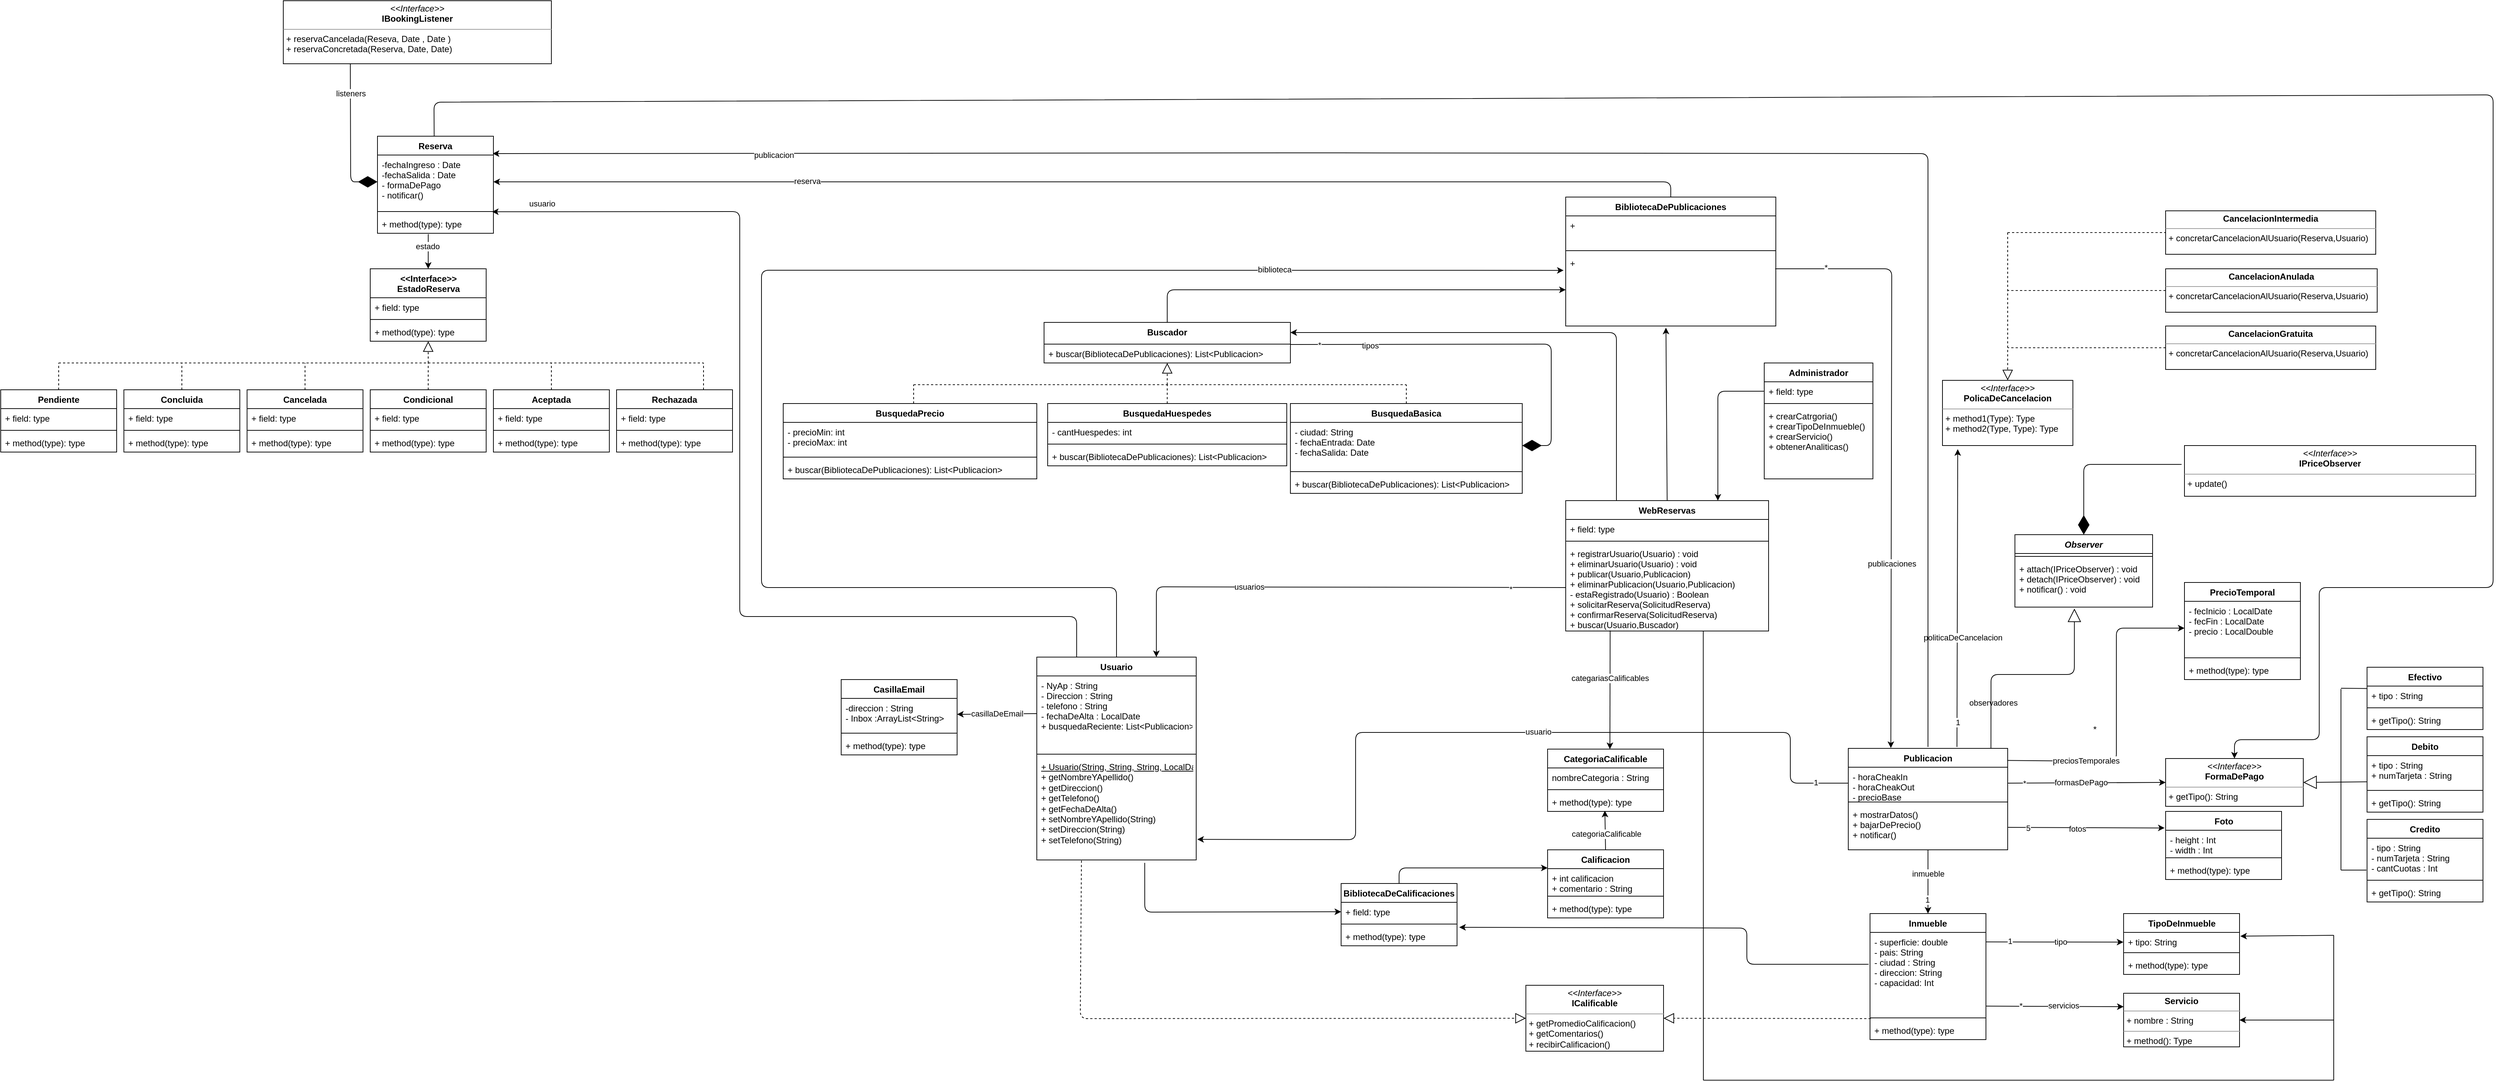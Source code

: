 <mxfile version="14.5.1" type="device"><diagram id="2g2eQEtZa9xJ-uoixwYb" name="Página-1"><mxGraphModel dx="3903" dy="1991" grid="1" gridSize="10" guides="1" tooltips="1" connect="1" arrows="1" fold="1" page="1" pageScale="1" pageWidth="827" pageHeight="1169" math="0" shadow="0"><root><mxCell id="0"/><mxCell id="1" parent="0"/><mxCell id="25ONHUsr3VvBN_8oDu_C-1" value="WebReservas" style="swimlane;fontStyle=1;align=center;verticalAlign=top;childLayout=stackLayout;horizontal=1;startSize=26;horizontalStack=0;resizeParent=1;resizeParentMax=0;resizeLast=0;collapsible=1;marginBottom=0;" parent="1" vertex="1"><mxGeometry x="140" y="200" width="280" height="180" as="geometry"/></mxCell><mxCell id="25ONHUsr3VvBN_8oDu_C-2" value="+ field: type" style="text;strokeColor=none;fillColor=none;align=left;verticalAlign=top;spacingLeft=4;spacingRight=4;overflow=hidden;rotatable=0;points=[[0,0.5],[1,0.5]];portConstraint=eastwest;" parent="25ONHUsr3VvBN_8oDu_C-1" vertex="1"><mxGeometry y="26" width="280" height="26" as="geometry"/></mxCell><mxCell id="25ONHUsr3VvBN_8oDu_C-3" value="" style="line;strokeWidth=1;fillColor=none;align=left;verticalAlign=middle;spacingTop=-1;spacingLeft=3;spacingRight=3;rotatable=0;labelPosition=right;points=[];portConstraint=eastwest;" parent="25ONHUsr3VvBN_8oDu_C-1" vertex="1"><mxGeometry y="52" width="280" height="8" as="geometry"/></mxCell><mxCell id="25ONHUsr3VvBN_8oDu_C-4" value="+ registrarUsuario(Usuario) : void&#10;+ eliminarUsuario(Usuario) : void &#10;+ publicar(Usuario,Publicacion)&#10;+ eliminarPublicacion(Usuario,Publicacion)&#10;- estaRegistrado(Usuario) : Boolean&#10;+ solicitarReserva(SolicitudReserva)&#10;+ confirmarReserva(SolicitudReserva)&#10;+ buscar(Usuario,Buscador)&#10;&#10;" style="text;strokeColor=none;fillColor=none;align=left;verticalAlign=top;spacingLeft=4;spacingRight=4;overflow=hidden;rotatable=0;points=[[0,0.5],[1,0.5]];portConstraint=eastwest;" parent="25ONHUsr3VvBN_8oDu_C-1" vertex="1"><mxGeometry y="60" width="280" height="120" as="geometry"/></mxCell><mxCell id="25ONHUsr3VvBN_8oDu_C-5" value="Usuario" style="swimlane;fontStyle=1;align=center;verticalAlign=top;childLayout=stackLayout;horizontal=1;startSize=26;horizontalStack=0;resizeParent=1;resizeParentMax=0;resizeLast=0;collapsible=1;marginBottom=0;" parent="1" vertex="1"><mxGeometry x="-590" y="416" width="220" height="280" as="geometry"/></mxCell><mxCell id="25ONHUsr3VvBN_8oDu_C-6" value="- NyAp : String&#10;- Direccion : String &#10;- telefono : String&#10;- fechaDeAlta : LocalDate&#10;+ busquedaReciente: List&lt;Publicacion&gt;" style="text;strokeColor=none;fillColor=none;align=left;verticalAlign=top;spacingLeft=4;spacingRight=4;overflow=hidden;rotatable=0;points=[[0,0.5],[1,0.5]];portConstraint=eastwest;" parent="25ONHUsr3VvBN_8oDu_C-5" vertex="1"><mxGeometry y="26" width="220" height="104" as="geometry"/></mxCell><mxCell id="25ONHUsr3VvBN_8oDu_C-7" value="" style="line;strokeWidth=1;fillColor=none;align=left;verticalAlign=middle;spacingTop=-1;spacingLeft=3;spacingRight=3;rotatable=0;labelPosition=right;points=[];portConstraint=eastwest;" parent="25ONHUsr3VvBN_8oDu_C-5" vertex="1"><mxGeometry y="130" width="220" height="8" as="geometry"/></mxCell><mxCell id="25ONHUsr3VvBN_8oDu_C-8" value="&lt;u&gt;+ Usuario(String, String, String, LocalDate)&lt;/u&gt;&lt;br&gt;+ getNombreYApellido()&lt;br&gt;+ getDireccion()&lt;br&gt;+ getTelefono()&lt;br&gt;+ getFechaDeAlta()&lt;br&gt;+ setNombreYApellido(String)&lt;br&gt;+ setDireccion(String)&lt;br&gt;+ setTelefono(String)" style="text;strokeColor=none;fillColor=none;align=left;verticalAlign=top;spacingLeft=4;spacingRight=4;overflow=hidden;rotatable=0;points=[[0,0.5],[1,0.5]];portConstraint=eastwest;html=1;" parent="25ONHUsr3VvBN_8oDu_C-5" vertex="1"><mxGeometry y="138" width="220" height="142" as="geometry"/></mxCell><mxCell id="25ONHUsr3VvBN_8oDu_C-9" value="Publicacion" style="swimlane;fontStyle=1;align=center;verticalAlign=top;childLayout=stackLayout;horizontal=1;startSize=26;horizontalStack=0;resizeParent=1;resizeParentMax=0;resizeLast=0;collapsible=1;marginBottom=0;" parent="1" vertex="1"><mxGeometry x="530" y="542" width="220" height="140" as="geometry"/></mxCell><mxCell id="25ONHUsr3VvBN_8oDu_C-10" value="- horaCheakIn &#10;- horaCheakOut&#10;- precioBase" style="text;strokeColor=none;fillColor=none;align=left;verticalAlign=top;spacingLeft=4;spacingRight=4;overflow=hidden;rotatable=0;points=[[0,0.5],[1,0.5]];portConstraint=eastwest;" parent="25ONHUsr3VvBN_8oDu_C-9" vertex="1"><mxGeometry y="26" width="220" height="44" as="geometry"/></mxCell><mxCell id="25ONHUsr3VvBN_8oDu_C-11" value="" style="line;strokeWidth=1;fillColor=none;align=left;verticalAlign=middle;spacingTop=-1;spacingLeft=3;spacingRight=3;rotatable=0;labelPosition=right;points=[];portConstraint=eastwest;" parent="25ONHUsr3VvBN_8oDu_C-9" vertex="1"><mxGeometry y="70" width="220" height="8" as="geometry"/></mxCell><mxCell id="25ONHUsr3VvBN_8oDu_C-12" value="+ mostrarDatos()&#10;+ bajarDePrecio()&#10;+ notificar()" style="text;strokeColor=none;fillColor=none;align=left;verticalAlign=top;spacingLeft=4;spacingRight=4;overflow=hidden;rotatable=0;points=[[0,0.5],[1,0.5]];portConstraint=eastwest;" parent="25ONHUsr3VvBN_8oDu_C-9" vertex="1"><mxGeometry y="78" width="220" height="62" as="geometry"/></mxCell><mxCell id="25ONHUsr3VvBN_8oDu_C-21" value="" style="endArrow=classic;html=1;exitX=0;exitY=0.5;exitDx=0;exitDy=0;entryX=0.75;entryY=0;entryDx=0;entryDy=0;" parent="1" source="25ONHUsr3VvBN_8oDu_C-4" target="25ONHUsr3VvBN_8oDu_C-5" edge="1"><mxGeometry width="50" height="50" relative="1" as="geometry"><mxPoint x="330" y="316" as="sourcePoint"/><mxPoint x="-371" y="318" as="targetPoint"/><Array as="points"><mxPoint x="-425" y="319"/></Array></mxGeometry></mxCell><mxCell id="25ONHUsr3VvBN_8oDu_C-95" value="usuarios" style="edgeLabel;html=1;align=center;verticalAlign=middle;resizable=0;points=[];" parent="25ONHUsr3VvBN_8oDu_C-21" vertex="1" connectable="0"><mxGeometry x="0.32" relative="1" as="geometry"><mxPoint as="offset"/></mxGeometry></mxCell><mxCell id="25ONHUsr3VvBN_8oDu_C-96" value="*" style="edgeLabel;html=1;align=center;verticalAlign=middle;resizable=0;points=[];" parent="25ONHUsr3VvBN_8oDu_C-21" vertex="1" connectable="0"><mxGeometry x="-0.771" y="2" relative="1" as="geometry"><mxPoint as="offset"/></mxGeometry></mxCell><mxCell id="25ONHUsr3VvBN_8oDu_C-22" value="" style="endArrow=classic;html=1;entryX=0.267;entryY=-0.004;entryDx=0;entryDy=0;exitX=0.997;exitY=0.21;exitDx=0;exitDy=0;exitPerimeter=0;entryPerimeter=0;" parent="1" source="25ONHUsr3VvBN_8oDu_C-228" target="25ONHUsr3VvBN_8oDu_C-9" edge="1"><mxGeometry width="50" height="50" relative="1" as="geometry"><mxPoint x="800" y="210" as="sourcePoint"/><mxPoint x="680" y="321" as="targetPoint"/><Array as="points"><mxPoint x="590" y="-120"/></Array></mxGeometry></mxCell><mxCell id="25ONHUsr3VvBN_8oDu_C-66" value="publicaciones" style="edgeLabel;html=1;align=center;verticalAlign=middle;resizable=0;points=[];" parent="25ONHUsr3VvBN_8oDu_C-22" vertex="1" connectable="0"><mxGeometry x="0.38" y="1" relative="1" as="geometry"><mxPoint as="offset"/></mxGeometry></mxCell><mxCell id="25ONHUsr3VvBN_8oDu_C-97" value="*" style="edgeLabel;html=1;align=center;verticalAlign=middle;resizable=0;points=[];" parent="25ONHUsr3VvBN_8oDu_C-22" vertex="1" connectable="0"><mxGeometry x="-0.83" y="2" relative="1" as="geometry"><mxPoint as="offset"/></mxGeometry></mxCell><mxCell id="25ONHUsr3VvBN_8oDu_C-24" value="Inmueble" style="swimlane;fontStyle=1;align=center;verticalAlign=top;childLayout=stackLayout;horizontal=1;startSize=26;horizontalStack=0;resizeParent=1;resizeParentMax=0;resizeLast=0;collapsible=1;marginBottom=0;" parent="1" vertex="1"><mxGeometry x="560" y="770" width="160" height="174" as="geometry"/></mxCell><mxCell id="25ONHUsr3VvBN_8oDu_C-25" value="- superficie: double&#10;- pais: String &#10;- ciudad : String &#10;- direccion: String &#10;- capacidad: Int &#10;&#10;" style="text;strokeColor=none;fillColor=none;align=left;verticalAlign=top;spacingLeft=4;spacingRight=4;overflow=hidden;rotatable=0;points=[[0,0.5],[1,0.5]];portConstraint=eastwest;" parent="25ONHUsr3VvBN_8oDu_C-24" vertex="1"><mxGeometry y="26" width="160" height="114" as="geometry"/></mxCell><mxCell id="25ONHUsr3VvBN_8oDu_C-26" value="" style="line;strokeWidth=1;fillColor=none;align=left;verticalAlign=middle;spacingTop=-1;spacingLeft=3;spacingRight=3;rotatable=0;labelPosition=right;points=[];portConstraint=eastwest;" parent="25ONHUsr3VvBN_8oDu_C-24" vertex="1"><mxGeometry y="140" width="160" height="8" as="geometry"/></mxCell><mxCell id="25ONHUsr3VvBN_8oDu_C-27" value="+ method(type): type" style="text;strokeColor=none;fillColor=none;align=left;verticalAlign=top;spacingLeft=4;spacingRight=4;overflow=hidden;rotatable=0;points=[[0,0.5],[1,0.5]];portConstraint=eastwest;" parent="25ONHUsr3VvBN_8oDu_C-24" vertex="1"><mxGeometry y="148" width="160" height="26" as="geometry"/></mxCell><mxCell id="25ONHUsr3VvBN_8oDu_C-32" value="TipoDeInmueble" style="swimlane;fontStyle=1;align=center;verticalAlign=top;childLayout=stackLayout;horizontal=1;startSize=26;horizontalStack=0;resizeParent=1;resizeParentMax=0;resizeLast=0;collapsible=1;marginBottom=0;html=1;" parent="1" vertex="1"><mxGeometry x="910" y="770" width="160" height="84" as="geometry"/></mxCell><mxCell id="25ONHUsr3VvBN_8oDu_C-33" value="+ tipo: String" style="text;strokeColor=none;fillColor=none;align=left;verticalAlign=top;spacingLeft=4;spacingRight=4;overflow=hidden;rotatable=0;points=[[0,0.5],[1,0.5]];portConstraint=eastwest;" parent="25ONHUsr3VvBN_8oDu_C-32" vertex="1"><mxGeometry y="26" width="160" height="24" as="geometry"/></mxCell><mxCell id="25ONHUsr3VvBN_8oDu_C-34" value="" style="line;strokeWidth=1;fillColor=none;align=left;verticalAlign=middle;spacingTop=-1;spacingLeft=3;spacingRight=3;rotatable=0;labelPosition=right;points=[];portConstraint=eastwest;" parent="25ONHUsr3VvBN_8oDu_C-32" vertex="1"><mxGeometry y="50" width="160" height="8" as="geometry"/></mxCell><mxCell id="25ONHUsr3VvBN_8oDu_C-35" value="+ method(type): type" style="text;strokeColor=none;fillColor=none;align=left;verticalAlign=top;spacingLeft=4;spacingRight=4;overflow=hidden;rotatable=0;points=[[0,0.5],[1,0.5]];portConstraint=eastwest;" parent="25ONHUsr3VvBN_8oDu_C-32" vertex="1"><mxGeometry y="58" width="160" height="26" as="geometry"/></mxCell><mxCell id="25ONHUsr3VvBN_8oDu_C-36" value="&lt;p style=&quot;margin: 0px ; margin-top: 4px ; text-align: center&quot;&gt;&lt;b&gt;Servicio&lt;/b&gt;&lt;/p&gt;&lt;hr size=&quot;1&quot;&gt;&lt;p style=&quot;margin: 0px ; margin-left: 4px&quot;&gt;+ nombre : String&lt;/p&gt;&lt;hr size=&quot;1&quot;&gt;&lt;p style=&quot;margin: 0px ; margin-left: 4px&quot;&gt;+ method(): Type&lt;/p&gt;" style="verticalAlign=top;align=left;overflow=fill;fontSize=12;fontFamily=Helvetica;html=1;" parent="1" vertex="1"><mxGeometry x="910" y="880" width="160" height="74" as="geometry"/></mxCell><mxCell id="25ONHUsr3VvBN_8oDu_C-39" value="Foto" style="swimlane;fontStyle=1;align=center;verticalAlign=top;childLayout=stackLayout;horizontal=1;startSize=26;horizontalStack=0;resizeParent=1;resizeParentMax=0;resizeLast=0;collapsible=1;marginBottom=0;html=1;" parent="1" vertex="1"><mxGeometry x="968" y="629" width="160" height="94" as="geometry"/></mxCell><mxCell id="25ONHUsr3VvBN_8oDu_C-40" value="- height : Int &#10;- width : Int" style="text;strokeColor=none;fillColor=none;align=left;verticalAlign=top;spacingLeft=4;spacingRight=4;overflow=hidden;rotatable=0;points=[[0,0.5],[1,0.5]];portConstraint=eastwest;" parent="25ONHUsr3VvBN_8oDu_C-39" vertex="1"><mxGeometry y="26" width="160" height="34" as="geometry"/></mxCell><mxCell id="25ONHUsr3VvBN_8oDu_C-41" value="" style="line;strokeWidth=1;fillColor=none;align=left;verticalAlign=middle;spacingTop=-1;spacingLeft=3;spacingRight=3;rotatable=0;labelPosition=right;points=[];portConstraint=eastwest;" parent="25ONHUsr3VvBN_8oDu_C-39" vertex="1"><mxGeometry y="60" width="160" height="8" as="geometry"/></mxCell><mxCell id="25ONHUsr3VvBN_8oDu_C-42" value="+ method(type): type" style="text;strokeColor=none;fillColor=none;align=left;verticalAlign=top;spacingLeft=4;spacingRight=4;overflow=hidden;rotatable=0;points=[[0,0.5],[1,0.5]];portConstraint=eastwest;" parent="25ONHUsr3VvBN_8oDu_C-39" vertex="1"><mxGeometry y="68" width="160" height="26" as="geometry"/></mxCell><mxCell id="25ONHUsr3VvBN_8oDu_C-45" value="Debito" style="swimlane;fontStyle=1;align=center;verticalAlign=top;childLayout=stackLayout;horizontal=1;startSize=26;horizontalStack=0;resizeParent=1;resizeParentMax=0;resizeLast=0;collapsible=1;marginBottom=0;" parent="1" vertex="1"><mxGeometry x="1246" y="526" width="160" height="104" as="geometry"/></mxCell><mxCell id="25ONHUsr3VvBN_8oDu_C-46" value="+ tipo : String&#10;+ numTarjeta : String" style="text;strokeColor=none;fillColor=none;align=left;verticalAlign=top;spacingLeft=4;spacingRight=4;overflow=hidden;rotatable=0;points=[[0,0.5],[1,0.5]];portConstraint=eastwest;" parent="25ONHUsr3VvBN_8oDu_C-45" vertex="1"><mxGeometry y="26" width="160" height="44" as="geometry"/></mxCell><mxCell id="25ONHUsr3VvBN_8oDu_C-47" value="" style="line;strokeWidth=1;fillColor=none;align=left;verticalAlign=middle;spacingTop=-1;spacingLeft=3;spacingRight=3;rotatable=0;labelPosition=right;points=[];portConstraint=eastwest;" parent="25ONHUsr3VvBN_8oDu_C-45" vertex="1"><mxGeometry y="70" width="160" height="8" as="geometry"/></mxCell><mxCell id="25ONHUsr3VvBN_8oDu_C-48" value="+ getTipo(): String" style="text;strokeColor=none;fillColor=none;align=left;verticalAlign=top;spacingLeft=4;spacingRight=4;overflow=hidden;rotatable=0;points=[[0,0.5],[1,0.5]];portConstraint=eastwest;" parent="25ONHUsr3VvBN_8oDu_C-45" vertex="1"><mxGeometry y="78" width="160" height="26" as="geometry"/></mxCell><mxCell id="25ONHUsr3VvBN_8oDu_C-49" value="Credito" style="swimlane;fontStyle=1;align=center;verticalAlign=top;childLayout=stackLayout;horizontal=1;startSize=26;horizontalStack=0;resizeParent=1;resizeParentMax=0;resizeLast=0;collapsible=1;marginBottom=0;" parent="1" vertex="1"><mxGeometry x="1246" y="640" width="160" height="114" as="geometry"/></mxCell><mxCell id="25ONHUsr3VvBN_8oDu_C-50" value="- tipo : String&#10;- numTarjeta : String&#10;- cantCuotas : Int" style="text;strokeColor=none;fillColor=none;align=left;verticalAlign=top;spacingLeft=4;spacingRight=4;overflow=hidden;rotatable=0;points=[[0,0.5],[1,0.5]];portConstraint=eastwest;" parent="25ONHUsr3VvBN_8oDu_C-49" vertex="1"><mxGeometry y="26" width="160" height="54" as="geometry"/></mxCell><mxCell id="25ONHUsr3VvBN_8oDu_C-51" value="" style="line;strokeWidth=1;fillColor=none;align=left;verticalAlign=middle;spacingTop=-1;spacingLeft=3;spacingRight=3;rotatable=0;labelPosition=right;points=[];portConstraint=eastwest;" parent="25ONHUsr3VvBN_8oDu_C-49" vertex="1"><mxGeometry y="80" width="160" height="8" as="geometry"/></mxCell><mxCell id="25ONHUsr3VvBN_8oDu_C-52" value="+ getTipo(): String" style="text;strokeColor=none;fillColor=none;align=left;verticalAlign=top;spacingLeft=4;spacingRight=4;overflow=hidden;rotatable=0;points=[[0,0.5],[1,0.5]];portConstraint=eastwest;" parent="25ONHUsr3VvBN_8oDu_C-49" vertex="1"><mxGeometry y="88" width="160" height="26" as="geometry"/></mxCell><mxCell id="25ONHUsr3VvBN_8oDu_C-53" value="Efectivo" style="swimlane;fontStyle=1;align=center;verticalAlign=top;childLayout=stackLayout;horizontal=1;startSize=26;horizontalStack=0;resizeParent=1;resizeParentMax=0;resizeLast=0;collapsible=1;marginBottom=0;" parent="1" vertex="1"><mxGeometry x="1246" y="430" width="160" height="86" as="geometry"/></mxCell><mxCell id="25ONHUsr3VvBN_8oDu_C-54" value="+ tipo : String" style="text;strokeColor=none;fillColor=none;align=left;verticalAlign=top;spacingLeft=4;spacingRight=4;overflow=hidden;rotatable=0;points=[[0,0.5],[1,0.5]];portConstraint=eastwest;" parent="25ONHUsr3VvBN_8oDu_C-53" vertex="1"><mxGeometry y="26" width="160" height="26" as="geometry"/></mxCell><mxCell id="25ONHUsr3VvBN_8oDu_C-55" value="" style="line;strokeWidth=1;fillColor=none;align=left;verticalAlign=middle;spacingTop=-1;spacingLeft=3;spacingRight=3;rotatable=0;labelPosition=right;points=[];portConstraint=eastwest;" parent="25ONHUsr3VvBN_8oDu_C-53" vertex="1"><mxGeometry y="52" width="160" height="8" as="geometry"/></mxCell><mxCell id="25ONHUsr3VvBN_8oDu_C-56" value="+ getTipo(): String" style="text;strokeColor=none;fillColor=none;align=left;verticalAlign=top;spacingLeft=4;spacingRight=4;overflow=hidden;rotatable=0;points=[[0,0.5],[1,0.5]];portConstraint=eastwest;" parent="25ONHUsr3VvBN_8oDu_C-53" vertex="1"><mxGeometry y="60" width="160" height="26" as="geometry"/></mxCell><mxCell id="25ONHUsr3VvBN_8oDu_C-57" value="" style="endArrow=classic;html=1;exitX=1;exitY=0.5;exitDx=0;exitDy=0;entryX=0;entryY=0.5;entryDx=0;entryDy=0;" parent="1" source="25ONHUsr3VvBN_8oDu_C-10" target="26vF-JX2CrwJJyNlDoPK-18" edge="1"><mxGeometry width="50" height="50" relative="1" as="geometry"><mxPoint x="808" y="321" as="sourcePoint"/><mxPoint x="960" y="589" as="targetPoint"/></mxGeometry></mxCell><mxCell id="25ONHUsr3VvBN_8oDu_C-75" value="formasDePago" style="edgeLabel;html=1;align=center;verticalAlign=middle;resizable=0;points=[];" parent="25ONHUsr3VvBN_8oDu_C-57" vertex="1" connectable="0"><mxGeometry x="-0.359" y="1" relative="1" as="geometry"><mxPoint x="31" as="offset"/></mxGeometry></mxCell><mxCell id="25ONHUsr3VvBN_8oDu_C-76" value="*" style="edgeLabel;html=1;align=center;verticalAlign=middle;resizable=0;points=[];" parent="25ONHUsr3VvBN_8oDu_C-57" vertex="1" connectable="0"><mxGeometry x="-0.792" relative="1" as="geometry"><mxPoint as="offset"/></mxGeometry></mxCell><mxCell id="25ONHUsr3VvBN_8oDu_C-58" value="" style="endArrow=classic;html=1;exitX=1;exitY=0.5;exitDx=0;exitDy=0;entryX=-0.009;entryY=-0.093;entryDx=0;entryDy=0;entryPerimeter=0;" parent="1" source="25ONHUsr3VvBN_8oDu_C-12" target="25ONHUsr3VvBN_8oDu_C-40" edge="1"><mxGeometry width="50" height="50" relative="1" as="geometry"><mxPoint x="793" y="400" as="sourcePoint"/><mxPoint x="992" y="652" as="targetPoint"/></mxGeometry></mxCell><mxCell id="25ONHUsr3VvBN_8oDu_C-77" value="fotos" style="edgeLabel;html=1;align=center;verticalAlign=middle;resizable=0;points=[];" parent="25ONHUsr3VvBN_8oDu_C-58" vertex="1" connectable="0"><mxGeometry x="-0.116" y="-1" relative="1" as="geometry"><mxPoint as="offset"/></mxGeometry></mxCell><mxCell id="25ONHUsr3VvBN_8oDu_C-78" value="5" style="edgeLabel;html=1;align=center;verticalAlign=middle;resizable=0;points=[];" parent="25ONHUsr3VvBN_8oDu_C-58" vertex="1" connectable="0"><mxGeometry x="-0.74" y="-1" relative="1" as="geometry"><mxPoint as="offset"/></mxGeometry></mxCell><mxCell id="25ONHUsr3VvBN_8oDu_C-60" value="" style="endArrow=classic;html=1;entryX=-0.002;entryY=0.558;entryDx=0;entryDy=0;exitX=1;exitY=0.115;exitDx=0;exitDy=0;exitPerimeter=0;entryPerimeter=0;" parent="1" source="25ONHUsr3VvBN_8oDu_C-25" target="25ONHUsr3VvBN_8oDu_C-33" edge="1"><mxGeometry width="50" height="50" relative="1" as="geometry"><mxPoint x="803" y="410" as="sourcePoint"/><mxPoint x="888" y="409.5" as="targetPoint"/></mxGeometry></mxCell><mxCell id="25ONHUsr3VvBN_8oDu_C-84" value="tipo" style="edgeLabel;html=1;align=center;verticalAlign=middle;resizable=0;points=[];" parent="25ONHUsr3VvBN_8oDu_C-60" vertex="1" connectable="0"><mxGeometry x="0.079" y="1" relative="1" as="geometry"><mxPoint as="offset"/></mxGeometry></mxCell><mxCell id="25ONHUsr3VvBN_8oDu_C-85" value="1" style="edgeLabel;html=1;align=center;verticalAlign=middle;resizable=0;points=[];" parent="25ONHUsr3VvBN_8oDu_C-60" vertex="1" connectable="0"><mxGeometry x="-0.657" y="1" relative="1" as="geometry"><mxPoint as="offset"/></mxGeometry></mxCell><mxCell id="25ONHUsr3VvBN_8oDu_C-61" value="" style="endArrow=classic;html=1;entryX=0;entryY=0.25;entryDx=0;entryDy=0;exitX=1.003;exitY=0.893;exitDx=0;exitDy=0;exitPerimeter=0;" parent="1" source="25ONHUsr3VvBN_8oDu_C-25" target="25ONHUsr3VvBN_8oDu_C-36" edge="1"><mxGeometry width="50" height="50" relative="1" as="geometry"><mxPoint x="801.88" y="571.422" as="sourcePoint"/><mxPoint x="888" y="528" as="targetPoint"/></mxGeometry></mxCell><mxCell id="25ONHUsr3VvBN_8oDu_C-86" value="*" style="edgeLabel;html=1;align=center;verticalAlign=middle;resizable=0;points=[];" parent="25ONHUsr3VvBN_8oDu_C-61" vertex="1" connectable="0"><mxGeometry x="-0.308" y="1" relative="1" as="geometry"><mxPoint x="-18.15" as="offset"/></mxGeometry></mxCell><mxCell id="25ONHUsr3VvBN_8oDu_C-87" value="servicios" style="edgeLabel;html=1;align=center;verticalAlign=middle;resizable=0;points=[];" parent="25ONHUsr3VvBN_8oDu_C-61" vertex="1" connectable="0"><mxGeometry x="0.212" y="1" relative="1" as="geometry"><mxPoint x="-8.82" as="offset"/></mxGeometry></mxCell><mxCell id="25ONHUsr3VvBN_8oDu_C-71" value="" style="endArrow=classic;html=1;entryX=0.5;entryY=0;entryDx=0;entryDy=0;exitX=0.5;exitY=1;exitDx=0;exitDy=0;" parent="1" source="25ONHUsr3VvBN_8oDu_C-9" target="25ONHUsr3VvBN_8oDu_C-24" edge="1"><mxGeometry width="50" height="50" relative="1" as="geometry"><mxPoint x="718" y="460" as="sourcePoint"/><mxPoint x="758" y="390" as="targetPoint"/></mxGeometry></mxCell><mxCell id="25ONHUsr3VvBN_8oDu_C-72" value="1" style="edgeLabel;html=1;align=center;verticalAlign=middle;resizable=0;points=[];" parent="25ONHUsr3VvBN_8oDu_C-71" vertex="1" connectable="0"><mxGeometry x="0.645" y="-1" relative="1" as="geometry"><mxPoint y="-4" as="offset"/></mxGeometry></mxCell><mxCell id="25ONHUsr3VvBN_8oDu_C-74" value="inmueble" style="edgeLabel;html=1;align=center;verticalAlign=middle;resizable=0;points=[];" parent="25ONHUsr3VvBN_8oDu_C-71" vertex="1" connectable="0"><mxGeometry x="-0.26" relative="1" as="geometry"><mxPoint as="offset"/></mxGeometry></mxCell><mxCell id="25ONHUsr3VvBN_8oDu_C-81" value="" style="endArrow=none;html=1;" parent="1" edge="1"><mxGeometry width="50" height="50" relative="1" as="geometry"><mxPoint x="1210" y="710" as="sourcePoint"/><mxPoint x="1210" y="460" as="targetPoint"/></mxGeometry></mxCell><mxCell id="25ONHUsr3VvBN_8oDu_C-82" value="" style="endArrow=none;html=1;exitX=0.002;exitY=0.128;exitDx=0;exitDy=0;exitPerimeter=0;" parent="1" source="25ONHUsr3VvBN_8oDu_C-54" edge="1"><mxGeometry width="50" height="50" relative="1" as="geometry"><mxPoint x="1026" y="626" as="sourcePoint"/><mxPoint x="1210" y="459" as="targetPoint"/></mxGeometry></mxCell><mxCell id="25ONHUsr3VvBN_8oDu_C-80" value="" style="endArrow=block;endSize=16;endFill=0;html=1;entryX=1;entryY=0.5;entryDx=0;entryDy=0;exitX=0;exitY=0.821;exitDx=0;exitDy=0;exitPerimeter=0;" parent="1" source="25ONHUsr3VvBN_8oDu_C-46" target="26vF-JX2CrwJJyNlDoPK-18" edge="1"><mxGeometry width="160" relative="1" as="geometry"><mxPoint x="1244" y="589" as="sourcePoint"/><mxPoint x="1170" y="570" as="targetPoint"/></mxGeometry></mxCell><mxCell id="25ONHUsr3VvBN_8oDu_C-83" value="" style="endArrow=none;html=1;" parent="1" edge="1"><mxGeometry width="50" height="50" relative="1" as="geometry"><mxPoint x="1245" y="710" as="sourcePoint"/><mxPoint x="1210" y="710" as="targetPoint"/></mxGeometry></mxCell><mxCell id="25ONHUsr3VvBN_8oDu_C-91" value="" style="endArrow=classic;html=1;exitX=0;exitY=0.5;exitDx=0;exitDy=0;entryX=1.007;entryY=0.8;entryDx=0;entryDy=0;entryPerimeter=0;" parent="1" source="25ONHUsr3VvBN_8oDu_C-10" target="25ONHUsr3VvBN_8oDu_C-8" edge="1"><mxGeometry width="50" height="50" relative="1" as="geometry"><mxPoint x="30" y="550" as="sourcePoint"/><mxPoint x="360" y="690" as="targetPoint"/><Array as="points"><mxPoint x="450" y="590"/><mxPoint x="450" y="520"/><mxPoint x="-150" y="520"/><mxPoint x="-150" y="668"/></Array></mxGeometry></mxCell><mxCell id="25ONHUsr3VvBN_8oDu_C-92" value="usuario" style="edgeLabel;html=1;align=center;verticalAlign=middle;resizable=0;points=[];" parent="25ONHUsr3VvBN_8oDu_C-91" vertex="1" connectable="0"><mxGeometry x="-0.107" y="-1" relative="1" as="geometry"><mxPoint as="offset"/></mxGeometry></mxCell><mxCell id="25ONHUsr3VvBN_8oDu_C-94" value="1" style="edgeLabel;html=1;align=center;verticalAlign=middle;resizable=0;points=[];" parent="25ONHUsr3VvBN_8oDu_C-91" vertex="1" connectable="0"><mxGeometry x="-0.919" y="-1" relative="1" as="geometry"><mxPoint as="offset"/></mxGeometry></mxCell><mxCell id="25ONHUsr3VvBN_8oDu_C-98" value="&lt;p style=&quot;margin: 0px ; margin-top: 4px ; text-align: center&quot;&gt;&lt;i&gt;&amp;lt;&amp;lt;Interface&amp;gt;&amp;gt;&lt;/i&gt;&lt;br&gt;&lt;b&gt;ICalificable&lt;/b&gt;&lt;/p&gt;&lt;hr size=&quot;1&quot;&gt;&lt;p style=&quot;margin: 0px ; margin-left: 4px&quot;&gt;&lt;/p&gt;&lt;p style=&quot;margin: 0px ; margin-left: 4px&quot;&gt;+ getPromedioCalificacion()&lt;br&gt;+ getComentarios()&lt;/p&gt;&lt;p style=&quot;margin: 0px ; margin-left: 4px&quot;&gt;+ recibirCalificacion()&lt;/p&gt;" style="verticalAlign=top;align=left;overflow=fill;fontSize=12;fontFamily=Helvetica;html=1;" parent="1" vertex="1"><mxGeometry x="85" y="869" width="190" height="91" as="geometry"/></mxCell><mxCell id="25ONHUsr3VvBN_8oDu_C-99" value="Reserva" style="swimlane;fontStyle=1;align=center;verticalAlign=top;childLayout=stackLayout;horizontal=1;startSize=26;horizontalStack=0;resizeParent=1;resizeParentMax=0;resizeLast=0;collapsible=1;marginBottom=0;" parent="1" vertex="1"><mxGeometry x="-1500" y="-303" width="160" height="134" as="geometry"/></mxCell><mxCell id="25ONHUsr3VvBN_8oDu_C-100" value="-fechaIngreso : Date &#10;-fechaSalida : Date &#10;- formaDePago&#10;- notificar()" style="text;strokeColor=none;fillColor=none;align=left;verticalAlign=top;spacingLeft=4;spacingRight=4;overflow=hidden;rotatable=0;points=[[0,0.5],[1,0.5]];portConstraint=eastwest;" parent="25ONHUsr3VvBN_8oDu_C-99" vertex="1"><mxGeometry y="26" width="160" height="74" as="geometry"/></mxCell><mxCell id="25ONHUsr3VvBN_8oDu_C-101" value="" style="line;strokeWidth=1;fillColor=none;align=left;verticalAlign=middle;spacingTop=-1;spacingLeft=3;spacingRight=3;rotatable=0;labelPosition=right;points=[];portConstraint=eastwest;" parent="25ONHUsr3VvBN_8oDu_C-99" vertex="1"><mxGeometry y="100" width="160" height="8" as="geometry"/></mxCell><mxCell id="25ONHUsr3VvBN_8oDu_C-102" value="+ method(type): type" style="text;strokeColor=none;fillColor=none;align=left;verticalAlign=top;spacingLeft=4;spacingRight=4;overflow=hidden;rotatable=0;points=[[0,0.5],[1,0.5]];portConstraint=eastwest;" parent="25ONHUsr3VvBN_8oDu_C-99" vertex="1"><mxGeometry y="108" width="160" height="26" as="geometry"/></mxCell><mxCell id="25ONHUsr3VvBN_8oDu_C-128" value="&amp;lt;&amp;lt;Interface&amp;gt;&amp;gt;&lt;br&gt;EstadoReserva" style="swimlane;fontStyle=1;align=center;verticalAlign=top;childLayout=stackLayout;horizontal=1;startSize=40;horizontalStack=0;resizeParent=1;resizeParentMax=0;resizeLast=0;collapsible=1;marginBottom=0;html=1;" parent="1" vertex="1"><mxGeometry x="-1510" y="-120" width="160" height="100" as="geometry"/></mxCell><mxCell id="25ONHUsr3VvBN_8oDu_C-129" value="+ field: type" style="text;strokeColor=none;fillColor=none;align=left;verticalAlign=top;spacingLeft=4;spacingRight=4;overflow=hidden;rotatable=0;points=[[0,0.5],[1,0.5]];portConstraint=eastwest;" parent="25ONHUsr3VvBN_8oDu_C-128" vertex="1"><mxGeometry y="40" width="160" height="26" as="geometry"/></mxCell><mxCell id="25ONHUsr3VvBN_8oDu_C-130" value="" style="line;strokeWidth=1;fillColor=none;align=left;verticalAlign=middle;spacingTop=-1;spacingLeft=3;spacingRight=3;rotatable=0;labelPosition=right;points=[];portConstraint=eastwest;" parent="25ONHUsr3VvBN_8oDu_C-128" vertex="1"><mxGeometry y="66" width="160" height="8" as="geometry"/></mxCell><mxCell id="25ONHUsr3VvBN_8oDu_C-131" value="+ method(type): type" style="text;strokeColor=none;fillColor=none;align=left;verticalAlign=top;spacingLeft=4;spacingRight=4;overflow=hidden;rotatable=0;points=[[0,0.5],[1,0.5]];portConstraint=eastwest;" parent="25ONHUsr3VvBN_8oDu_C-128" vertex="1"><mxGeometry y="74" width="160" height="26" as="geometry"/></mxCell><mxCell id="25ONHUsr3VvBN_8oDu_C-132" value="Condicional" style="swimlane;fontStyle=1;align=center;verticalAlign=top;childLayout=stackLayout;horizontal=1;startSize=26;horizontalStack=0;resizeParent=1;resizeParentMax=0;resizeLast=0;collapsible=1;marginBottom=0;" parent="1" vertex="1"><mxGeometry x="-1510" y="47" width="160" height="86" as="geometry"/></mxCell><mxCell id="25ONHUsr3VvBN_8oDu_C-133" value="+ field: type" style="text;strokeColor=none;fillColor=none;align=left;verticalAlign=top;spacingLeft=4;spacingRight=4;overflow=hidden;rotatable=0;points=[[0,0.5],[1,0.5]];portConstraint=eastwest;" parent="25ONHUsr3VvBN_8oDu_C-132" vertex="1"><mxGeometry y="26" width="160" height="26" as="geometry"/></mxCell><mxCell id="25ONHUsr3VvBN_8oDu_C-134" value="" style="line;strokeWidth=1;fillColor=none;align=left;verticalAlign=middle;spacingTop=-1;spacingLeft=3;spacingRight=3;rotatable=0;labelPosition=right;points=[];portConstraint=eastwest;" parent="25ONHUsr3VvBN_8oDu_C-132" vertex="1"><mxGeometry y="52" width="160" height="8" as="geometry"/></mxCell><mxCell id="25ONHUsr3VvBN_8oDu_C-135" value="+ method(type): type" style="text;strokeColor=none;fillColor=none;align=left;verticalAlign=top;spacingLeft=4;spacingRight=4;overflow=hidden;rotatable=0;points=[[0,0.5],[1,0.5]];portConstraint=eastwest;" parent="25ONHUsr3VvBN_8oDu_C-132" vertex="1"><mxGeometry y="60" width="160" height="26" as="geometry"/></mxCell><mxCell id="25ONHUsr3VvBN_8oDu_C-136" value="Aceptada" style="swimlane;fontStyle=1;align=center;verticalAlign=top;childLayout=stackLayout;horizontal=1;startSize=26;horizontalStack=0;resizeParent=1;resizeParentMax=0;resizeLast=0;collapsible=1;marginBottom=0;" parent="1" vertex="1"><mxGeometry x="-1340" y="47" width="160" height="86" as="geometry"/></mxCell><mxCell id="25ONHUsr3VvBN_8oDu_C-137" value="+ field: type" style="text;strokeColor=none;fillColor=none;align=left;verticalAlign=top;spacingLeft=4;spacingRight=4;overflow=hidden;rotatable=0;points=[[0,0.5],[1,0.5]];portConstraint=eastwest;" parent="25ONHUsr3VvBN_8oDu_C-136" vertex="1"><mxGeometry y="26" width="160" height="26" as="geometry"/></mxCell><mxCell id="25ONHUsr3VvBN_8oDu_C-138" value="" style="line;strokeWidth=1;fillColor=none;align=left;verticalAlign=middle;spacingTop=-1;spacingLeft=3;spacingRight=3;rotatable=0;labelPosition=right;points=[];portConstraint=eastwest;" parent="25ONHUsr3VvBN_8oDu_C-136" vertex="1"><mxGeometry y="52" width="160" height="8" as="geometry"/></mxCell><mxCell id="25ONHUsr3VvBN_8oDu_C-139" value="+ method(type): type" style="text;strokeColor=none;fillColor=none;align=left;verticalAlign=top;spacingLeft=4;spacingRight=4;overflow=hidden;rotatable=0;points=[[0,0.5],[1,0.5]];portConstraint=eastwest;" parent="25ONHUsr3VvBN_8oDu_C-136" vertex="1"><mxGeometry y="60" width="160" height="26" as="geometry"/></mxCell><mxCell id="25ONHUsr3VvBN_8oDu_C-140" value="Rechazada" style="swimlane;fontStyle=1;align=center;verticalAlign=top;childLayout=stackLayout;horizontal=1;startSize=26;horizontalStack=0;resizeParent=1;resizeParentMax=0;resizeLast=0;collapsible=1;marginBottom=0;" parent="1" vertex="1"><mxGeometry x="-1170" y="47" width="160" height="86" as="geometry"/></mxCell><mxCell id="25ONHUsr3VvBN_8oDu_C-141" value="+ field: type" style="text;strokeColor=none;fillColor=none;align=left;verticalAlign=top;spacingLeft=4;spacingRight=4;overflow=hidden;rotatable=0;points=[[0,0.5],[1,0.5]];portConstraint=eastwest;" parent="25ONHUsr3VvBN_8oDu_C-140" vertex="1"><mxGeometry y="26" width="160" height="26" as="geometry"/></mxCell><mxCell id="25ONHUsr3VvBN_8oDu_C-142" value="" style="line;strokeWidth=1;fillColor=none;align=left;verticalAlign=middle;spacingTop=-1;spacingLeft=3;spacingRight=3;rotatable=0;labelPosition=right;points=[];portConstraint=eastwest;" parent="25ONHUsr3VvBN_8oDu_C-140" vertex="1"><mxGeometry y="52" width="160" height="8" as="geometry"/></mxCell><mxCell id="25ONHUsr3VvBN_8oDu_C-143" value="+ method(type): type" style="text;strokeColor=none;fillColor=none;align=left;verticalAlign=top;spacingLeft=4;spacingRight=4;overflow=hidden;rotatable=0;points=[[0,0.5],[1,0.5]];portConstraint=eastwest;" parent="25ONHUsr3VvBN_8oDu_C-140" vertex="1"><mxGeometry y="60" width="160" height="26" as="geometry"/></mxCell><mxCell id="25ONHUsr3VvBN_8oDu_C-147" value="" style="endArrow=classic;html=1;exitX=0.438;exitY=1.041;exitDx=0;exitDy=0;exitPerimeter=0;entryX=0.5;entryY=0;entryDx=0;entryDy=0;" parent="1" source="25ONHUsr3VvBN_8oDu_C-102" target="25ONHUsr3VvBN_8oDu_C-128" edge="1"><mxGeometry width="50" height="50" relative="1" as="geometry"><mxPoint x="-840" y="-313" as="sourcePoint"/><mxPoint x="-790" y="-363" as="targetPoint"/></mxGeometry></mxCell><mxCell id="25ONHUsr3VvBN_8oDu_C-153" value="estado" style="edgeLabel;html=1;align=center;verticalAlign=middle;resizable=0;points=[];" parent="25ONHUsr3VvBN_8oDu_C-147" vertex="1" connectable="0"><mxGeometry x="-0.302" y="-3" relative="1" as="geometry"><mxPoint x="2" as="offset"/></mxGeometry></mxCell><mxCell id="25ONHUsr3VvBN_8oDu_C-154" value="" style="endArrow=block;dashed=1;endFill=0;endSize=12;html=1;strokeColor=#000000;entryX=0.5;entryY=1;entryDx=0;entryDy=0;" parent="1" target="25ONHUsr3VvBN_8oDu_C-128" edge="1"><mxGeometry width="160" relative="1" as="geometry"><mxPoint x="-1430" y="10" as="sourcePoint"/><mxPoint x="-1070" y="-143" as="targetPoint"/></mxGeometry></mxCell><mxCell id="25ONHUsr3VvBN_8oDu_C-155" value="" style="endArrow=none;dashed=1;html=1;strokeColor=#000000;" parent="1" edge="1"><mxGeometry width="50" height="50" relative="1" as="geometry"><mxPoint x="-1940" y="10" as="sourcePoint"/><mxPoint x="-1050" y="10" as="targetPoint"/></mxGeometry></mxCell><mxCell id="25ONHUsr3VvBN_8oDu_C-157" value="" style="endArrow=none;dashed=1;html=1;strokeColor=#000000;exitX=0.5;exitY=0;exitDx=0;exitDy=0;" parent="1" source="25ONHUsr3VvBN_8oDu_C-132" edge="1"><mxGeometry width="50" height="50" relative="1" as="geometry"><mxPoint x="-1450" y="57" as="sourcePoint"/><mxPoint x="-1430" y="10" as="targetPoint"/></mxGeometry></mxCell><mxCell id="25ONHUsr3VvBN_8oDu_C-158" value="" style="endArrow=none;dashed=1;html=1;strokeColor=#000000;exitX=0.5;exitY=0;exitDx=0;exitDy=0;" parent="1" source="25ONHUsr3VvBN_8oDu_C-136" edge="1"><mxGeometry width="50" height="50" relative="1" as="geometry"><mxPoint x="-1470" y="57" as="sourcePoint"/><mxPoint x="-1260" y="10" as="targetPoint"/></mxGeometry></mxCell><mxCell id="25ONHUsr3VvBN_8oDu_C-159" value="" style="endArrow=none;dashed=1;html=1;strokeColor=#000000;exitX=0.75;exitY=0;exitDx=0;exitDy=0;" parent="1" source="25ONHUsr3VvBN_8oDu_C-140" edge="1"><mxGeometry width="50" height="50" relative="1" as="geometry"><mxPoint x="-1129.76" y="47" as="sourcePoint"/><mxPoint x="-1050" y="10" as="targetPoint"/></mxGeometry></mxCell><mxCell id="25ONHUsr3VvBN_8oDu_C-220" value="&lt;font color=&quot;#000000&quot;&gt;casillaDeEmail&lt;/font&gt;" style="endArrow=classic;html=1;strokeColor=#000000;fontColor=#FF0303;entryX=1;entryY=0.5;entryDx=0;entryDy=0;exitX=0;exitY=0.5;exitDx=0;exitDy=0;" parent="1" source="25ONHUsr3VvBN_8oDu_C-6" target="25ONHUsr3VvBN_8oDu_C-222" edge="1"><mxGeometry width="50" height="50" relative="1" as="geometry"><mxPoint x="160" y="490" as="sourcePoint"/><mxPoint x="50" y="383" as="targetPoint"/></mxGeometry></mxCell><mxCell id="25ONHUsr3VvBN_8oDu_C-221" value="CasillaEmail" style="swimlane;fontStyle=1;align=center;verticalAlign=top;childLayout=stackLayout;horizontal=1;startSize=26;horizontalStack=0;resizeParent=1;resizeParentMax=0;resizeLast=0;collapsible=1;marginBottom=0;" parent="1" vertex="1"><mxGeometry x="-860" y="447" width="160" height="104" as="geometry"/></mxCell><mxCell id="25ONHUsr3VvBN_8oDu_C-222" value="-direccion : String&#10;- Inbox :ArrayList&lt;String&gt;" style="text;strokeColor=none;fillColor=none;align=left;verticalAlign=top;spacingLeft=4;spacingRight=4;overflow=hidden;rotatable=0;points=[[0,0.5],[1,0.5]];portConstraint=eastwest;" parent="25ONHUsr3VvBN_8oDu_C-221" vertex="1"><mxGeometry y="26" width="160" height="44" as="geometry"/></mxCell><mxCell id="25ONHUsr3VvBN_8oDu_C-223" value="" style="line;strokeWidth=1;fillColor=none;align=left;verticalAlign=middle;spacingTop=-1;spacingLeft=3;spacingRight=3;rotatable=0;labelPosition=right;points=[];portConstraint=eastwest;" parent="25ONHUsr3VvBN_8oDu_C-221" vertex="1"><mxGeometry y="70" width="160" height="8" as="geometry"/></mxCell><mxCell id="25ONHUsr3VvBN_8oDu_C-224" value="+ method(type): type" style="text;strokeColor=none;fillColor=none;align=left;verticalAlign=top;spacingLeft=4;spacingRight=4;overflow=hidden;rotatable=0;points=[[0,0.5],[1,0.5]];portConstraint=eastwest;" parent="25ONHUsr3VvBN_8oDu_C-221" vertex="1"><mxGeometry y="78" width="160" height="26" as="geometry"/></mxCell><mxCell id="25ONHUsr3VvBN_8oDu_C-225" value="BibliotecaDePublicaciones" style="swimlane;fontStyle=1;align=center;verticalAlign=top;childLayout=stackLayout;horizontal=1;startSize=26;horizontalStack=0;resizeParent=1;resizeParentMax=0;resizeLast=0;collapsible=1;marginBottom=0;" parent="1" vertex="1"><mxGeometry x="140" y="-219" width="290" height="178" as="geometry"/></mxCell><mxCell id="25ONHUsr3VvBN_8oDu_C-226" value="+" style="text;strokeColor=none;fillColor=none;align=left;verticalAlign=top;spacingLeft=4;spacingRight=4;overflow=hidden;rotatable=0;points=[[0,0.5],[1,0.5]];portConstraint=eastwest;" parent="25ONHUsr3VvBN_8oDu_C-225" vertex="1"><mxGeometry y="26" width="290" height="44" as="geometry"/></mxCell><mxCell id="25ONHUsr3VvBN_8oDu_C-227" value="" style="line;strokeWidth=1;fillColor=none;align=left;verticalAlign=middle;spacingTop=-1;spacingLeft=3;spacingRight=3;rotatable=0;labelPosition=right;points=[];portConstraint=eastwest;" parent="25ONHUsr3VvBN_8oDu_C-225" vertex="1"><mxGeometry y="70" width="290" height="8" as="geometry"/></mxCell><mxCell id="25ONHUsr3VvBN_8oDu_C-228" value="+ &#10;" style="text;strokeColor=none;fillColor=none;align=left;verticalAlign=top;spacingLeft=4;spacingRight=4;overflow=hidden;rotatable=0;points=[[0,0.5],[1,0.5]];portConstraint=eastwest;" parent="25ONHUsr3VvBN_8oDu_C-225" vertex="1"><mxGeometry y="78" width="290" height="100" as="geometry"/></mxCell><mxCell id="25ONHUsr3VvBN_8oDu_C-230" value="" style="endArrow=classic;html=1;strokeColor=#000000;fontColor=#FF0303;entryX=0.477;entryY=1.023;entryDx=0;entryDy=0;entryPerimeter=0;exitX=0.5;exitY=0;exitDx=0;exitDy=0;" parent="1" source="25ONHUsr3VvBN_8oDu_C-1" target="25ONHUsr3VvBN_8oDu_C-228" edge="1"><mxGeometry width="50" height="50" relative="1" as="geometry"><mxPoint x="330" y="100" as="sourcePoint"/><mxPoint x="380" y="50" as="targetPoint"/></mxGeometry></mxCell><mxCell id="25ONHUsr3VvBN_8oDu_C-233" value="" style="endArrow=classic;html=1;strokeColor=#000000;fontColor=#FF0303;entryX=-0.01;entryY=0.232;entryDx=0;entryDy=0;entryPerimeter=0;exitX=0.5;exitY=0;exitDx=0;exitDy=0;" parent="1" source="25ONHUsr3VvBN_8oDu_C-5" target="25ONHUsr3VvBN_8oDu_C-228" edge="1"><mxGeometry width="50" height="50" relative="1" as="geometry"><mxPoint x="-520" y="250" as="sourcePoint"/><mxPoint x="500" y="140" as="targetPoint"/><Array as="points"><mxPoint x="-480" y="320"/><mxPoint x="-970" y="320"/><mxPoint x="-970" y="-118"/></Array></mxGeometry></mxCell><mxCell id="RALJwF7IO9GIBGBqEq_V-57" value="biblioteca" style="edgeLabel;html=1;align=center;verticalAlign=middle;resizable=0;points=[];" parent="25ONHUsr3VvBN_8oDu_C-233" vertex="1" connectable="0"><mxGeometry x="0.625" y="1" relative="1" as="geometry"><mxPoint as="offset"/></mxGeometry></mxCell><mxCell id="RALJwF7IO9GIBGBqEq_V-1" value="&lt;p style=&quot;margin: 0px ; margin-top: 4px ; text-align: center&quot;&gt;&lt;i&gt;&amp;lt;&amp;lt;Interface&amp;gt;&amp;gt;&lt;/i&gt;&lt;br&gt;&lt;b&gt;PolicaDeCancelacion&lt;/b&gt;&lt;/p&gt;&lt;hr size=&quot;1&quot;&gt;&lt;p style=&quot;margin: 0px ; margin-left: 4px&quot;&gt;&lt;span&gt;+ method1(Type): Type&lt;/span&gt;&lt;br&gt;&lt;/p&gt;&lt;p style=&quot;margin: 0px ; margin-left: 4px&quot;&gt;+ method2(Type, Type): Type&lt;/p&gt;" style="verticalAlign=top;align=left;overflow=fill;fontSize=12;fontFamily=Helvetica;html=1;" parent="1" vertex="1"><mxGeometry x="660" y="34" width="180" height="90" as="geometry"/></mxCell><mxCell id="RALJwF7IO9GIBGBqEq_V-2" value="&lt;p style=&quot;margin: 0px ; margin-top: 4px ; text-align: center&quot;&gt;&lt;b&gt;CancelacionGratuita&lt;/b&gt;&lt;/p&gt;&lt;hr size=&quot;1&quot;&gt;&lt;p style=&quot;margin: 0px ; margin-left: 4px&quot;&gt;&lt;/p&gt;&lt;p style=&quot;margin: 0px ; margin-left: 4px&quot;&gt;+ concretarCancelacionAlUsuario(Reserva,Usuario)&lt;/p&gt;" style="verticalAlign=top;align=left;overflow=fill;fontSize=12;fontFamily=Helvetica;html=1;" parent="1" vertex="1"><mxGeometry x="968" y="-41" width="290" height="60" as="geometry"/></mxCell><mxCell id="RALJwF7IO9GIBGBqEq_V-3" value="&lt;p style=&quot;margin: 0px ; margin-top: 4px ; text-align: center&quot;&gt;&lt;b&gt;CancelacionAnulada&lt;/b&gt;&lt;/p&gt;&lt;hr size=&quot;1&quot;&gt;&lt;p style=&quot;margin: 0px ; margin-left: 4px&quot;&gt;&lt;/p&gt;&lt;p style=&quot;margin: 0px ; margin-left: 4px&quot;&gt;+ concretarCancelacionAlUsuario(Reserva,Usuario)&lt;/p&gt;" style="verticalAlign=top;align=left;overflow=fill;fontSize=12;fontFamily=Helvetica;html=1;" parent="1" vertex="1"><mxGeometry x="968" y="-120" width="292" height="60" as="geometry"/></mxCell><mxCell id="RALJwF7IO9GIBGBqEq_V-4" value="&lt;p style=&quot;margin: 0px ; margin-top: 4px ; text-align: center&quot;&gt;&lt;b&gt;CancelacionIntermedia&lt;/b&gt;&lt;/p&gt;&lt;hr size=&quot;1&quot;&gt;&lt;p style=&quot;margin: 0px ; margin-left: 4px&quot;&gt;&lt;/p&gt;&lt;p style=&quot;margin: 0px ; margin-left: 4px&quot;&gt;+ concretarCancelacionAlUsuario(Reserva,Usuario)&lt;/p&gt;" style="verticalAlign=top;align=left;overflow=fill;fontSize=12;fontFamily=Helvetica;html=1;" parent="1" vertex="1"><mxGeometry x="968" y="-200" width="290" height="60" as="geometry"/></mxCell><mxCell id="RALJwF7IO9GIBGBqEq_V-13" value="" style="endArrow=none;dashed=1;html=1;entryX=0;entryY=0.5;entryDx=0;entryDy=0;" parent="1" target="RALJwF7IO9GIBGBqEq_V-4" edge="1"><mxGeometry width="50" height="50" relative="1" as="geometry"><mxPoint x="750" y="-170" as="sourcePoint"/><mxPoint x="930" y="-80" as="targetPoint"/></mxGeometry></mxCell><mxCell id="RALJwF7IO9GIBGBqEq_V-14" value="" style="endArrow=block;dashed=1;endFill=0;endSize=12;html=1;entryX=0.5;entryY=0;entryDx=0;entryDy=0;" parent="1" target="RALJwF7IO9GIBGBqEq_V-1" edge="1"><mxGeometry width="160" relative="1" as="geometry"><mxPoint x="750" y="-170" as="sourcePoint"/><mxPoint x="920" y="30" as="targetPoint"/></mxGeometry></mxCell><mxCell id="RALJwF7IO9GIBGBqEq_V-15" value="" style="endArrow=none;dashed=1;html=1;exitX=0;exitY=0.5;exitDx=0;exitDy=0;" parent="1" source="RALJwF7IO9GIBGBqEq_V-2" edge="1"><mxGeometry width="50" height="50" relative="1" as="geometry"><mxPoint x="1060" y="20" as="sourcePoint"/><mxPoint x="750" y="-11" as="targetPoint"/></mxGeometry></mxCell><mxCell id="RALJwF7IO9GIBGBqEq_V-16" value="" style="endArrow=none;dashed=1;html=1;exitX=0;exitY=0.5;exitDx=0;exitDy=0;" parent="1" source="RALJwF7IO9GIBGBqEq_V-3" edge="1"><mxGeometry width="50" height="50" relative="1" as="geometry"><mxPoint x="978" y="-1" as="sourcePoint"/><mxPoint x="750" y="-90" as="targetPoint"/></mxGeometry></mxCell><mxCell id="RALJwF7IO9GIBGBqEq_V-17" value="" style="endArrow=classic;html=1;entryX=0.117;entryY=1.056;entryDx=0;entryDy=0;entryPerimeter=0;" parent="1" target="RALJwF7IO9GIBGBqEq_V-1" edge="1"><mxGeometry width="50" height="50" relative="1" as="geometry"><mxPoint x="680" y="540" as="sourcePoint"/><mxPoint x="761" y="121" as="targetPoint"/></mxGeometry></mxCell><mxCell id="RALJwF7IO9GIBGBqEq_V-18" value="politicaDeCancelacion" style="edgeLabel;html=1;align=center;verticalAlign=middle;resizable=0;points=[];" parent="RALJwF7IO9GIBGBqEq_V-17" vertex="1" connectable="0"><mxGeometry x="-0.446" y="-1" relative="1" as="geometry"><mxPoint x="6.31" y="-37.06" as="offset"/></mxGeometry></mxCell><mxCell id="RALJwF7IO9GIBGBqEq_V-19" value="1" style="edgeLabel;html=1;align=center;verticalAlign=middle;resizable=0;points=[];" parent="RALJwF7IO9GIBGBqEq_V-17" vertex="1" connectable="0"><mxGeometry x="-0.835" y="-1" relative="1" as="geometry"><mxPoint as="offset"/></mxGeometry></mxCell><mxCell id="RALJwF7IO9GIBGBqEq_V-20" value="Buscador" style="swimlane;fontStyle=1;align=center;verticalAlign=top;childLayout=stackLayout;horizontal=1;startSize=30;horizontalStack=0;resizeParent=1;resizeParentMax=0;resizeLast=0;collapsible=1;marginBottom=0;" parent="1" vertex="1"><mxGeometry x="-580" y="-46" width="340" height="56" as="geometry"><mxRectangle x="-310" y="-22" width="90" height="30" as="alternateBounds"/></mxGeometry></mxCell><mxCell id="RALJwF7IO9GIBGBqEq_V-21" value="+ buscar(BibliotecaDePublicaciones): List&lt;Publicacion&gt;" style="text;strokeColor=none;fillColor=none;align=left;verticalAlign=top;spacingLeft=4;spacingRight=4;overflow=hidden;rotatable=0;points=[[0,0.5],[1,0.5]];portConstraint=eastwest;" parent="RALJwF7IO9GIBGBqEq_V-20" vertex="1"><mxGeometry y="30" width="340" height="26" as="geometry"/></mxCell><mxCell id="RALJwF7IO9GIBGBqEq_V-22" value="BusquedaBasica" style="swimlane;fontStyle=1;align=center;verticalAlign=top;childLayout=stackLayout;horizontal=1;startSize=26;horizontalStack=0;resizeParent=1;resizeParentMax=0;resizeLast=0;collapsible=1;marginBottom=0;" parent="1" vertex="1"><mxGeometry x="-240" y="66" width="320" height="124" as="geometry"/></mxCell><mxCell id="RALJwF7IO9GIBGBqEq_V-23" value="- ciudad: String&#10;- fechaEntrada: Date&#10;- fechaSalida: Date" style="text;strokeColor=none;fillColor=none;align=left;verticalAlign=top;spacingLeft=4;spacingRight=4;overflow=hidden;rotatable=0;points=[[0,0.5],[1,0.5]];portConstraint=eastwest;" parent="RALJwF7IO9GIBGBqEq_V-22" vertex="1"><mxGeometry y="26" width="320" height="64" as="geometry"/></mxCell><mxCell id="RALJwF7IO9GIBGBqEq_V-24" value="" style="line;strokeWidth=1;fillColor=none;align=left;verticalAlign=middle;spacingTop=-1;spacingLeft=3;spacingRight=3;rotatable=0;labelPosition=right;points=[];portConstraint=eastwest;" parent="RALJwF7IO9GIBGBqEq_V-22" vertex="1"><mxGeometry y="90" width="320" height="8" as="geometry"/></mxCell><mxCell id="RALJwF7IO9GIBGBqEq_V-25" value="+ buscar(BibliotecaDePublicaciones): List&lt;Publicacion&gt;" style="text;strokeColor=none;fillColor=none;align=left;verticalAlign=top;spacingLeft=4;spacingRight=4;overflow=hidden;rotatable=0;points=[[0,0.5],[1,0.5]];portConstraint=eastwest;" parent="RALJwF7IO9GIBGBqEq_V-22" vertex="1"><mxGeometry y="98" width="320" height="26" as="geometry"/></mxCell><mxCell id="RALJwF7IO9GIBGBqEq_V-26" value="BusquedaPrecio" style="swimlane;fontStyle=1;align=center;verticalAlign=top;childLayout=stackLayout;horizontal=1;startSize=26;horizontalStack=0;resizeParent=1;resizeParentMax=0;resizeLast=0;collapsible=1;marginBottom=0;" parent="1" vertex="1"><mxGeometry x="-940" y="66" width="350" height="104" as="geometry"/></mxCell><mxCell id="RALJwF7IO9GIBGBqEq_V-27" value="- precioMin: int&#10;- precioMax: int" style="text;strokeColor=none;fillColor=none;align=left;verticalAlign=top;spacingLeft=4;spacingRight=4;overflow=hidden;rotatable=0;points=[[0,0.5],[1,0.5]];portConstraint=eastwest;" parent="RALJwF7IO9GIBGBqEq_V-26" vertex="1"><mxGeometry y="26" width="350" height="44" as="geometry"/></mxCell><mxCell id="RALJwF7IO9GIBGBqEq_V-28" value="" style="line;strokeWidth=1;fillColor=none;align=left;verticalAlign=middle;spacingTop=-1;spacingLeft=3;spacingRight=3;rotatable=0;labelPosition=right;points=[];portConstraint=eastwest;" parent="RALJwF7IO9GIBGBqEq_V-26" vertex="1"><mxGeometry y="70" width="350" height="8" as="geometry"/></mxCell><mxCell id="RALJwF7IO9GIBGBqEq_V-29" value="+ buscar(BibliotecaDePublicaciones): List&lt;Publicacion&gt;" style="text;strokeColor=none;fillColor=none;align=left;verticalAlign=top;spacingLeft=4;spacingRight=4;overflow=hidden;rotatable=0;points=[[0,0.5],[1,0.5]];portConstraint=eastwest;" parent="RALJwF7IO9GIBGBqEq_V-26" vertex="1"><mxGeometry y="78" width="350" height="26" as="geometry"/></mxCell><mxCell id="RALJwF7IO9GIBGBqEq_V-30" value="BusquedaHuespedes" style="swimlane;fontStyle=1;align=center;verticalAlign=top;childLayout=stackLayout;horizontal=1;startSize=26;horizontalStack=0;resizeParent=1;resizeParentMax=0;resizeLast=0;collapsible=1;marginBottom=0;" parent="1" vertex="1"><mxGeometry x="-575" y="66" width="330" height="86" as="geometry"/></mxCell><mxCell id="RALJwF7IO9GIBGBqEq_V-31" value="- cantHuespedes: int" style="text;strokeColor=none;fillColor=none;align=left;verticalAlign=top;spacingLeft=4;spacingRight=4;overflow=hidden;rotatable=0;points=[[0,0.5],[1,0.5]];portConstraint=eastwest;" parent="RALJwF7IO9GIBGBqEq_V-30" vertex="1"><mxGeometry y="26" width="330" height="26" as="geometry"/></mxCell><mxCell id="RALJwF7IO9GIBGBqEq_V-32" value="" style="line;strokeWidth=1;fillColor=none;align=left;verticalAlign=middle;spacingTop=-1;spacingLeft=3;spacingRight=3;rotatable=0;labelPosition=right;points=[];portConstraint=eastwest;" parent="RALJwF7IO9GIBGBqEq_V-30" vertex="1"><mxGeometry y="52" width="330" height="8" as="geometry"/></mxCell><mxCell id="RALJwF7IO9GIBGBqEq_V-33" value="+ buscar(BibliotecaDePublicaciones): List&lt;Publicacion&gt;" style="text;strokeColor=none;fillColor=none;align=left;verticalAlign=top;spacingLeft=4;spacingRight=4;overflow=hidden;rotatable=0;points=[[0,0.5],[1,0.5]];portConstraint=eastwest;" parent="RALJwF7IO9GIBGBqEq_V-30" vertex="1"><mxGeometry y="60" width="330" height="26" as="geometry"/></mxCell><mxCell id="RALJwF7IO9GIBGBqEq_V-35" value="" style="endArrow=block;dashed=1;endFill=0;endSize=12;html=1;" parent="1" target="RALJwF7IO9GIBGBqEq_V-21" edge="1"><mxGeometry width="160" relative="1" as="geometry"><mxPoint x="-410" y="40" as="sourcePoint"/><mxPoint x="-180" y="55" as="targetPoint"/></mxGeometry></mxCell><mxCell id="RALJwF7IO9GIBGBqEq_V-40" value="" style="endArrow=diamondThin;endFill=1;endSize=24;html=1;exitX=1;exitY=0.019;exitDx=0;exitDy=0;entryX=1;entryY=0.5;entryDx=0;entryDy=0;exitPerimeter=0;" parent="1" source="RALJwF7IO9GIBGBqEq_V-21" target="RALJwF7IO9GIBGBqEq_V-23" edge="1"><mxGeometry width="160" relative="1" as="geometry"><mxPoint x="-30" y="39" as="sourcePoint"/><mxPoint x="130" y="39" as="targetPoint"/><Array as="points"><mxPoint x="120" y="-16"/><mxPoint x="120" y="124"/></Array></mxGeometry></mxCell><mxCell id="RALJwF7IO9GIBGBqEq_V-42" value="tipos" style="edgeLabel;html=1;align=center;verticalAlign=middle;resizable=0;points=[];" parent="RALJwF7IO9GIBGBqEq_V-40" vertex="1" connectable="0"><mxGeometry x="-0.593" y="-3" relative="1" as="geometry"><mxPoint y="-2" as="offset"/></mxGeometry></mxCell><mxCell id="RALJwF7IO9GIBGBqEq_V-43" value="*" style="edgeLabel;html=1;align=center;verticalAlign=middle;resizable=0;points=[];" parent="RALJwF7IO9GIBGBqEq_V-40" vertex="1" connectable="0"><mxGeometry x="-0.851" relative="1" as="geometry"><mxPoint as="offset"/></mxGeometry></mxCell><mxCell id="RALJwF7IO9GIBGBqEq_V-51" value="" style="endArrow=classic;html=1;exitX=0.5;exitY=0;exitDx=0;exitDy=0;entryX=1;entryY=0.5;entryDx=0;entryDy=0;" parent="1" source="25ONHUsr3VvBN_8oDu_C-225" target="25ONHUsr3VvBN_8oDu_C-100" edge="1"><mxGeometry width="50" height="50" relative="1" as="geometry"><mxPoint x="-190" y="280" as="sourcePoint"/><mxPoint x="-130" y="-270" as="targetPoint"/><Array as="points"><mxPoint x="285" y="-240"/><mxPoint x="-140" y="-240"/></Array></mxGeometry></mxCell><mxCell id="RALJwF7IO9GIBGBqEq_V-73" value="reserva" style="edgeLabel;html=1;align=center;verticalAlign=middle;resizable=0;points=[];" parent="RALJwF7IO9GIBGBqEq_V-51" vertex="1" connectable="0"><mxGeometry x="0.474" y="-1" relative="1" as="geometry"><mxPoint as="offset"/></mxGeometry></mxCell><mxCell id="RALJwF7IO9GIBGBqEq_V-52" value="" style="endArrow=classic;html=1;exitX=0.25;exitY=0;exitDx=0;exitDy=0;entryX=0.988;entryY=1.058;entryDx=0;entryDy=0;entryPerimeter=0;" parent="1" source="25ONHUsr3VvBN_8oDu_C-5" target="25ONHUsr3VvBN_8oDu_C-100" edge="1"><mxGeometry width="50" height="50" relative="1" as="geometry"><mxPoint x="130" y="280" as="sourcePoint"/><mxPoint x="-824" y="-199" as="targetPoint"/><Array as="points"><mxPoint x="-535" y="360"/><mxPoint x="-1000" y="360"/><mxPoint x="-1000" y="-199"/></Array></mxGeometry></mxCell><mxCell id="RALJwF7IO9GIBGBqEq_V-72" value="usuario" style="edgeLabel;html=1;align=center;verticalAlign=middle;resizable=0;points=[];" parent="RALJwF7IO9GIBGBqEq_V-52" vertex="1" connectable="0"><mxGeometry x="0.767" y="-1" relative="1" as="geometry"><mxPoint x="-96.67" y="-10.12" as="offset"/></mxGeometry></mxCell><mxCell id="RALJwF7IO9GIBGBqEq_V-53" value="" style="endArrow=classic;html=1;entryX=0.994;entryY=-0.027;entryDx=0;entryDy=0;entryPerimeter=0;" parent="1" target="25ONHUsr3VvBN_8oDu_C-100" edge="1"><mxGeometry width="50" height="50" relative="1" as="geometry"><mxPoint x="640" y="540" as="sourcePoint"/><mxPoint x="741" y="-342" as="targetPoint"/><Array as="points"><mxPoint x="640" y="-279"/><mxPoint x="-180" y="-280"/></Array></mxGeometry></mxCell><mxCell id="RALJwF7IO9GIBGBqEq_V-56" value="publicacion" style="edgeLabel;html=1;align=center;verticalAlign=middle;resizable=0;points=[];" parent="RALJwF7IO9GIBGBqEq_V-53" vertex="1" connectable="0"><mxGeometry x="0.723" y="2" relative="1" as="geometry"><mxPoint as="offset"/></mxGeometry></mxCell><mxCell id="RALJwF7IO9GIBGBqEq_V-59" value="" style="endArrow=block;dashed=1;endFill=0;endSize=12;html=1;entryX=1;entryY=0.5;entryDx=0;entryDy=0;" parent="1" target="25ONHUsr3VvBN_8oDu_C-98" edge="1"><mxGeometry width="160" relative="1" as="geometry"><mxPoint x="561" y="915" as="sourcePoint"/><mxPoint x="580" y="480" as="targetPoint"/></mxGeometry></mxCell><mxCell id="RALJwF7IO9GIBGBqEq_V-61" value="Calificacion" style="swimlane;fontStyle=1;align=center;verticalAlign=top;childLayout=stackLayout;horizontal=1;startSize=26;horizontalStack=0;resizeParent=1;resizeParentMax=0;resizeLast=0;collapsible=1;marginBottom=0;" parent="1" vertex="1"><mxGeometry x="115" y="682" width="160" height="94" as="geometry"/></mxCell><mxCell id="RALJwF7IO9GIBGBqEq_V-62" value="+ int calificacion&#10;+ comentario : String" style="text;strokeColor=none;fillColor=none;align=left;verticalAlign=top;spacingLeft=4;spacingRight=4;overflow=hidden;rotatable=0;points=[[0,0.5],[1,0.5]];portConstraint=eastwest;" parent="RALJwF7IO9GIBGBqEq_V-61" vertex="1"><mxGeometry y="26" width="160" height="34" as="geometry"/></mxCell><mxCell id="RALJwF7IO9GIBGBqEq_V-63" value="" style="line;strokeWidth=1;fillColor=none;align=left;verticalAlign=middle;spacingTop=-1;spacingLeft=3;spacingRight=3;rotatable=0;labelPosition=right;points=[];portConstraint=eastwest;" parent="RALJwF7IO9GIBGBqEq_V-61" vertex="1"><mxGeometry y="60" width="160" height="8" as="geometry"/></mxCell><mxCell id="RALJwF7IO9GIBGBqEq_V-64" value="+ method(type): type" style="text;strokeColor=none;fillColor=none;align=left;verticalAlign=top;spacingLeft=4;spacingRight=4;overflow=hidden;rotatable=0;points=[[0,0.5],[1,0.5]];portConstraint=eastwest;" parent="RALJwF7IO9GIBGBqEq_V-61" vertex="1"><mxGeometry y="68" width="160" height="26" as="geometry"/></mxCell><mxCell id="RALJwF7IO9GIBGBqEq_V-78" value="&lt;p style=&quot;margin: 0px ; margin-top: 4px ; text-align: center&quot;&gt;&lt;i&gt;&amp;lt;&amp;lt;Interface&amp;gt;&amp;gt;&lt;/i&gt;&lt;br&gt;&lt;b&gt;IPriceObserver&lt;/b&gt;&lt;/p&gt;&lt;hr size=&quot;1&quot;&gt;&lt;p style=&quot;margin: 0px ; margin-left: 4px&quot;&gt;&lt;/p&gt;&lt;p style=&quot;margin: 0px ; margin-left: 4px&quot;&gt;+ update()&lt;/p&gt;" style="verticalAlign=top;align=left;overflow=fill;fontSize=12;fontFamily=Helvetica;html=1;" parent="1" vertex="1"><mxGeometry x="994" y="124" width="402" height="70" as="geometry"/></mxCell><mxCell id="RALJwF7IO9GIBGBqEq_V-79" value="" style="endArrow=diamondThin;endFill=1;endSize=24;html=1;entryX=0.5;entryY=0;entryDx=0;entryDy=0;" parent="1" target="26vF-JX2CrwJJyNlDoPK-48" edge="1"><mxGeometry width="160" relative="1" as="geometry"><mxPoint x="990" y="150" as="sourcePoint"/><mxPoint x="990" y="380" as="targetPoint"/><Array as="points"><mxPoint x="855" y="150"/></Array></mxGeometry></mxCell><mxCell id="RALJwF7IO9GIBGBqEq_V-81" value="observadores" style="edgeLabel;html=1;align=center;verticalAlign=middle;resizable=0;points=[];" parent="RALJwF7IO9GIBGBqEq_V-79" vertex="1" connectable="0"><mxGeometry x="0.061" relative="1" as="geometry"><mxPoint x="-137" y="329" as="offset"/></mxGeometry></mxCell><mxCell id="RALJwF7IO9GIBGBqEq_V-82" value="&lt;p style=&quot;margin: 0px ; margin-top: 4px ; text-align: center&quot;&gt;&lt;i&gt;&amp;lt;&amp;lt;Interface&amp;gt;&amp;gt;&lt;/i&gt;&lt;br&gt;&lt;b&gt;IBookingListener&lt;/b&gt;&lt;/p&gt;&lt;hr size=&quot;1&quot;&gt;&lt;p style=&quot;margin: 0px ; margin-left: 4px&quot;&gt;&lt;/p&gt;&lt;p style=&quot;margin: 0px ; margin-left: 4px&quot;&gt;+ reservaCancelada(Reseva, Date , Date )&lt;/p&gt;&lt;p style=&quot;margin: 0px ; margin-left: 4px&quot;&gt;+ reservaConcretada(Reserva, Date, Date)&lt;/p&gt;" style="verticalAlign=top;align=left;overflow=fill;fontSize=12;fontFamily=Helvetica;html=1;" parent="1" vertex="1"><mxGeometry x="-1630" y="-490" width="370" height="87" as="geometry"/></mxCell><mxCell id="RALJwF7IO9GIBGBqEq_V-84" value="" style="endArrow=diamondThin;endFill=1;endSize=24;html=1;exitX=0.25;exitY=1;exitDx=0;exitDy=0;entryX=0;entryY=0.5;entryDx=0;entryDy=0;" parent="1" source="RALJwF7IO9GIBGBqEq_V-82" target="25ONHUsr3VvBN_8oDu_C-100" edge="1"><mxGeometry width="160" relative="1" as="geometry"><mxPoint x="-1220" y="-183" as="sourcePoint"/><mxPoint x="-1060" y="-183" as="targetPoint"/><Array as="points"><mxPoint x="-1537" y="-240"/></Array></mxGeometry></mxCell><mxCell id="RALJwF7IO9GIBGBqEq_V-86" value="listeners" style="edgeLabel;html=1;align=center;verticalAlign=middle;resizable=0;points=[];" parent="RALJwF7IO9GIBGBqEq_V-84" vertex="1" connectable="0"><mxGeometry x="-0.593" y="-3" relative="1" as="geometry"><mxPoint x="3" as="offset"/></mxGeometry></mxCell><mxCell id="liZDestnQpe3Ip4-VNDN-1" value="Cancelada" style="swimlane;fontStyle=1;align=center;verticalAlign=top;childLayout=stackLayout;horizontal=1;startSize=26;horizontalStack=0;resizeParent=1;resizeParentMax=0;resizeLast=0;collapsible=1;marginBottom=0;" parent="1" vertex="1"><mxGeometry x="-1680" y="47" width="160" height="86" as="geometry"/></mxCell><mxCell id="liZDestnQpe3Ip4-VNDN-2" value="+ field: type" style="text;strokeColor=none;fillColor=none;align=left;verticalAlign=top;spacingLeft=4;spacingRight=4;overflow=hidden;rotatable=0;points=[[0,0.5],[1,0.5]];portConstraint=eastwest;" parent="liZDestnQpe3Ip4-VNDN-1" vertex="1"><mxGeometry y="26" width="160" height="26" as="geometry"/></mxCell><mxCell id="liZDestnQpe3Ip4-VNDN-3" value="" style="line;strokeWidth=1;fillColor=none;align=left;verticalAlign=middle;spacingTop=-1;spacingLeft=3;spacingRight=3;rotatable=0;labelPosition=right;points=[];portConstraint=eastwest;" parent="liZDestnQpe3Ip4-VNDN-1" vertex="1"><mxGeometry y="52" width="160" height="8" as="geometry"/></mxCell><mxCell id="liZDestnQpe3Ip4-VNDN-4" value="+ method(type): type" style="text;strokeColor=none;fillColor=none;align=left;verticalAlign=top;spacingLeft=4;spacingRight=4;overflow=hidden;rotatable=0;points=[[0,0.5],[1,0.5]];portConstraint=eastwest;" parent="liZDestnQpe3Ip4-VNDN-1" vertex="1"><mxGeometry y="60" width="160" height="26" as="geometry"/></mxCell><mxCell id="liZDestnQpe3Ip4-VNDN-5" value="" style="endArrow=none;dashed=1;html=1;strokeColor=#000000;exitX=0.5;exitY=0;exitDx=0;exitDy=0;" parent="1" source="liZDestnQpe3Ip4-VNDN-1" edge="1"><mxGeometry width="50" height="50" relative="1" as="geometry"><mxPoint x="-1470" y="57" as="sourcePoint"/><mxPoint x="-1600" y="10" as="targetPoint"/></mxGeometry></mxCell><mxCell id="dQbAlX3pafcfZ_juvmgK-6" value="PrecioTemporal" style="swimlane;fontStyle=1;align=center;verticalAlign=top;childLayout=stackLayout;horizontal=1;startSize=26;horizontalStack=0;resizeParent=1;resizeParentMax=0;resizeLast=0;collapsible=1;marginBottom=0;" parent="1" vertex="1"><mxGeometry x="994" y="313" width="160" height="134" as="geometry"/></mxCell><mxCell id="dQbAlX3pafcfZ_juvmgK-7" value="- fecInicio : LocalDate&#10;- fecFin : LocalDate&#10;- precio : LocalDouble&#10;" style="text;strokeColor=none;fillColor=none;align=left;verticalAlign=top;spacingLeft=4;spacingRight=4;overflow=hidden;rotatable=0;points=[[0,0.5],[1,0.5]];portConstraint=eastwest;" parent="dQbAlX3pafcfZ_juvmgK-6" vertex="1"><mxGeometry y="26" width="160" height="74" as="geometry"/></mxCell><mxCell id="dQbAlX3pafcfZ_juvmgK-8" value="" style="line;strokeWidth=1;fillColor=none;align=left;verticalAlign=middle;spacingTop=-1;spacingLeft=3;spacingRight=3;rotatable=0;labelPosition=right;points=[];portConstraint=eastwest;" parent="dQbAlX3pafcfZ_juvmgK-6" vertex="1"><mxGeometry y="100" width="160" height="8" as="geometry"/></mxCell><mxCell id="dQbAlX3pafcfZ_juvmgK-9" value="+ method(type): type" style="text;strokeColor=none;fillColor=none;align=left;verticalAlign=top;spacingLeft=4;spacingRight=4;overflow=hidden;rotatable=0;points=[[0,0.5],[1,0.5]];portConstraint=eastwest;" parent="dQbAlX3pafcfZ_juvmgK-6" vertex="1"><mxGeometry y="108" width="160" height="26" as="geometry"/></mxCell><mxCell id="dQbAlX3pafcfZ_juvmgK-10" value="" style="endArrow=classic;html=1;exitX=0.997;exitY=0.119;exitDx=0;exitDy=0;entryX=0;entryY=0.5;entryDx=0;entryDy=0;exitPerimeter=0;" parent="1" source="25ONHUsr3VvBN_8oDu_C-9" target="dQbAlX3pafcfZ_juvmgK-7" edge="1"><mxGeometry width="50" height="50" relative="1" as="geometry"><mxPoint x="870" y="300" as="sourcePoint"/><mxPoint x="920" y="250" as="targetPoint"/><Array as="points"><mxPoint x="900" y="560"/><mxPoint x="900" y="376"/></Array></mxGeometry></mxCell><mxCell id="26vF-JX2CrwJJyNlDoPK-19" value="preciosTemporales" style="edgeLabel;html=1;align=center;verticalAlign=middle;resizable=0;points=[];fontColor=#000000;" parent="dQbAlX3pafcfZ_juvmgK-10" vertex="1" connectable="0"><mxGeometry x="-0.496" y="1" relative="1" as="geometry"><mxPoint as="offset"/></mxGeometry></mxCell><mxCell id="dQbAlX3pafcfZ_juvmgK-11" value="*" style="text;html=1;align=center;verticalAlign=middle;resizable=0;points=[];autosize=1;" parent="1" vertex="1"><mxGeometry x="860" y="506" width="20" height="20" as="geometry"/></mxCell><mxCell id="DohH5v1n4E7nxcNGoxMc-1" value="Administrador" style="swimlane;fontStyle=1;align=center;verticalAlign=top;childLayout=stackLayout;horizontal=1;startSize=26;horizontalStack=0;resizeParent=1;resizeParentMax=0;resizeLast=0;collapsible=1;marginBottom=0;" parent="1" vertex="1"><mxGeometry x="414" y="10" width="150" height="160" as="geometry"/></mxCell><mxCell id="DohH5v1n4E7nxcNGoxMc-2" value="+ field: type" style="text;strokeColor=none;fillColor=none;align=left;verticalAlign=top;spacingLeft=4;spacingRight=4;overflow=hidden;rotatable=0;points=[[0,0.5],[1,0.5]];portConstraint=eastwest;" parent="DohH5v1n4E7nxcNGoxMc-1" vertex="1"><mxGeometry y="26" width="150" height="26" as="geometry"/></mxCell><mxCell id="DohH5v1n4E7nxcNGoxMc-3" value="" style="line;strokeWidth=1;fillColor=none;align=left;verticalAlign=middle;spacingTop=-1;spacingLeft=3;spacingRight=3;rotatable=0;labelPosition=right;points=[];portConstraint=eastwest;" parent="DohH5v1n4E7nxcNGoxMc-1" vertex="1"><mxGeometry y="52" width="150" height="8" as="geometry"/></mxCell><mxCell id="DohH5v1n4E7nxcNGoxMc-4" value="+ crearCatrgoria()&#10;+ crearTipoDeInmueble()&#10;+ crearServicio()&#10;+ obtenerAnaliticas()&#10;" style="text;strokeColor=none;fillColor=none;align=left;verticalAlign=top;spacingLeft=4;spacingRight=4;overflow=hidden;rotatable=0;points=[[0,0.5],[1,0.5]];portConstraint=eastwest;" parent="DohH5v1n4E7nxcNGoxMc-1" vertex="1"><mxGeometry y="60" width="150" height="100" as="geometry"/></mxCell><mxCell id="DohH5v1n4E7nxcNGoxMc-9" value="Concluida" style="swimlane;fontStyle=1;align=center;verticalAlign=top;childLayout=stackLayout;horizontal=1;startSize=26;horizontalStack=0;resizeParent=1;resizeParentMax=0;resizeLast=0;collapsible=1;marginBottom=0;" parent="1" vertex="1"><mxGeometry x="-1850" y="47" width="160" height="86" as="geometry"/></mxCell><mxCell id="DohH5v1n4E7nxcNGoxMc-10" value="+ field: type" style="text;strokeColor=none;fillColor=none;align=left;verticalAlign=top;spacingLeft=4;spacingRight=4;overflow=hidden;rotatable=0;points=[[0,0.5],[1,0.5]];portConstraint=eastwest;" parent="DohH5v1n4E7nxcNGoxMc-9" vertex="1"><mxGeometry y="26" width="160" height="26" as="geometry"/></mxCell><mxCell id="DohH5v1n4E7nxcNGoxMc-11" value="" style="line;strokeWidth=1;fillColor=none;align=left;verticalAlign=middle;spacingTop=-1;spacingLeft=3;spacingRight=3;rotatable=0;labelPosition=right;points=[];portConstraint=eastwest;" parent="DohH5v1n4E7nxcNGoxMc-9" vertex="1"><mxGeometry y="52" width="160" height="8" as="geometry"/></mxCell><mxCell id="DohH5v1n4E7nxcNGoxMc-12" value="+ method(type): type" style="text;strokeColor=none;fillColor=none;align=left;verticalAlign=top;spacingLeft=4;spacingRight=4;overflow=hidden;rotatable=0;points=[[0,0.5],[1,0.5]];portConstraint=eastwest;" parent="DohH5v1n4E7nxcNGoxMc-9" vertex="1"><mxGeometry y="60" width="160" height="26" as="geometry"/></mxCell><mxCell id="DohH5v1n4E7nxcNGoxMc-13" value="" style="endArrow=none;dashed=1;html=1;strokeColor=#000000;exitX=0.5;exitY=0;exitDx=0;exitDy=0;" parent="1" source="DohH5v1n4E7nxcNGoxMc-9" edge="1"><mxGeometry width="50" height="50" relative="1" as="geometry"><mxPoint x="-1640" y="57" as="sourcePoint"/><mxPoint x="-1770" y="10" as="targetPoint"/></mxGeometry></mxCell><mxCell id="DohH5v1n4E7nxcNGoxMc-20" value="" style="endArrow=classic;html=1;exitX=0.25;exitY=0;exitDx=0;exitDy=0;entryX=1;entryY=0.25;entryDx=0;entryDy=0;" parent="1" source="25ONHUsr3VvBN_8oDu_C-1" target="RALJwF7IO9GIBGBqEq_V-20" edge="1"><mxGeometry width="50" height="50" relative="1" as="geometry"><mxPoint x="190" y="250" as="sourcePoint"/><mxPoint x="240" y="200" as="targetPoint"/><Array as="points"><mxPoint x="210" y="-32"/></Array></mxGeometry></mxCell><mxCell id="DohH5v1n4E7nxcNGoxMc-21" value="" style="endArrow=classic;html=1;entryX=0.75;entryY=0;entryDx=0;entryDy=0;exitX=0;exitY=0.5;exitDx=0;exitDy=0;" parent="1" source="DohH5v1n4E7nxcNGoxMc-2" target="25ONHUsr3VvBN_8oDu_C-1" edge="1"><mxGeometry width="50" height="50" relative="1" as="geometry"><mxPoint x="420" y="80" as="sourcePoint"/><mxPoint x="300" y="160" as="targetPoint"/><Array as="points"><mxPoint x="350" y="49"/></Array></mxGeometry></mxCell><mxCell id="DohH5v1n4E7nxcNGoxMc-22" value="" style="endArrow=block;dashed=1;endFill=0;endSize=12;html=1;exitX=0.28;exitY=1.006;exitDx=0;exitDy=0;exitPerimeter=0;entryX=0;entryY=0.5;entryDx=0;entryDy=0;" parent="1" source="25ONHUsr3VvBN_8oDu_C-8" target="25ONHUsr3VvBN_8oDu_C-98" edge="1"><mxGeometry width="160" relative="1" as="geometry"><mxPoint x="-180" y="390" as="sourcePoint"/><mxPoint x="-20" y="390" as="targetPoint"/><Array as="points"><mxPoint x="-530" y="915"/></Array></mxGeometry></mxCell><mxCell id="26vF-JX2CrwJJyNlDoPK-1" value="CategoriaCalificable" style="swimlane;fontStyle=1;align=center;verticalAlign=top;childLayout=stackLayout;horizontal=1;startSize=26;horizontalStack=0;resizeParent=1;resizeParentMax=0;resizeLast=0;collapsible=1;marginBottom=0;" parent="1" vertex="1"><mxGeometry x="115" y="543" width="160" height="86" as="geometry"/></mxCell><mxCell id="26vF-JX2CrwJJyNlDoPK-2" value="nombreCategoria : String" style="text;strokeColor=none;fillColor=none;align=left;verticalAlign=top;spacingLeft=4;spacingRight=4;overflow=hidden;rotatable=0;points=[[0,0.5],[1,0.5]];portConstraint=eastwest;" parent="26vF-JX2CrwJJyNlDoPK-1" vertex="1"><mxGeometry y="26" width="160" height="26" as="geometry"/></mxCell><mxCell id="26vF-JX2CrwJJyNlDoPK-3" value="" style="line;strokeWidth=1;fillColor=none;align=left;verticalAlign=middle;spacingTop=-1;spacingLeft=3;spacingRight=3;rotatable=0;labelPosition=right;points=[];portConstraint=eastwest;" parent="26vF-JX2CrwJJyNlDoPK-1" vertex="1"><mxGeometry y="52" width="160" height="8" as="geometry"/></mxCell><mxCell id="26vF-JX2CrwJJyNlDoPK-4" value="+ method(type): type" style="text;strokeColor=none;fillColor=none;align=left;verticalAlign=top;spacingLeft=4;spacingRight=4;overflow=hidden;rotatable=0;points=[[0,0.5],[1,0.5]];portConstraint=eastwest;" parent="26vF-JX2CrwJJyNlDoPK-1" vertex="1"><mxGeometry y="60" width="160" height="26" as="geometry"/></mxCell><mxCell id="26vF-JX2CrwJJyNlDoPK-5" value="" style="endArrow=classic;html=1;exitX=0.5;exitY=0;exitDx=0;exitDy=0;entryX=0.494;entryY=0.962;entryDx=0;entryDy=0;entryPerimeter=0;" parent="1" source="RALJwF7IO9GIBGBqEq_V-61" target="26vF-JX2CrwJJyNlDoPK-4" edge="1"><mxGeometry width="50" height="50" relative="1" as="geometry"><mxPoint x="120" y="668" as="sourcePoint"/><mxPoint x="170" y="618" as="targetPoint"/></mxGeometry></mxCell><mxCell id="26vF-JX2CrwJJyNlDoPK-6" value="categoriaCalificable" style="edgeLabel;html=1;align=center;verticalAlign=middle;resizable=0;points=[];" parent="26vF-JX2CrwJJyNlDoPK-5" vertex="1" connectable="0"><mxGeometry x="-0.184" y="-1" relative="1" as="geometry"><mxPoint as="offset"/></mxGeometry></mxCell><mxCell id="26vF-JX2CrwJJyNlDoPK-18" value="&lt;p style=&quot;margin: 0px ; margin-top: 4px ; text-align: center&quot;&gt;&lt;i&gt;&amp;lt;&amp;lt;Interface&amp;gt;&amp;gt;&lt;/i&gt;&lt;br&gt;&lt;b&gt;FormaDePago&lt;/b&gt;&lt;/p&gt;&lt;hr size=&quot;1&quot;&gt;&lt;p style=&quot;margin: 0px ; margin-left: 4px&quot;&gt;&lt;span&gt;+ getTipo(): String&lt;/span&gt;&lt;br&gt;&lt;/p&gt;" style="verticalAlign=top;align=left;overflow=fill;fontSize=12;fontFamily=Helvetica;html=1;strokeColor=#000000;" parent="1" vertex="1"><mxGeometry x="968" y="556" width="190" height="66" as="geometry"/></mxCell><mxCell id="26vF-JX2CrwJJyNlDoPK-20" value="" style="endArrow=classic;html=1;fontColor=#000000;exitX=0.5;exitY=0;exitDx=0;exitDy=0;entryX=0;entryY=0.5;entryDx=0;entryDy=0;" parent="1" source="RALJwF7IO9GIBGBqEq_V-20" target="25ONHUsr3VvBN_8oDu_C-228" edge="1"><mxGeometry width="50" height="50" relative="1" as="geometry"><mxPoint x="50" y="-50" as="sourcePoint"/><mxPoint x="100" y="-100" as="targetPoint"/><Array as="points"><mxPoint x="-410" y="-91"/><mxPoint x="-220" y="-91"/></Array></mxGeometry></mxCell><mxCell id="26vF-JX2CrwJJyNlDoPK-23" value="" style="endArrow=none;dashed=1;html=1;exitX=0.5;exitY=0;exitDx=0;exitDy=0;" parent="1" source="RALJwF7IO9GIBGBqEq_V-22" edge="1"><mxGeometry width="50" height="50" relative="1" as="geometry"><mxPoint x="-404" y="58" as="sourcePoint"/><mxPoint x="-80" y="40" as="targetPoint"/></mxGeometry></mxCell><mxCell id="26vF-JX2CrwJJyNlDoPK-40" value="" style="endArrow=classic;html=1;fontColor=#000000;exitX=0.489;exitY=-0.004;exitDx=0;exitDy=0;entryX=0.5;entryY=0;entryDx=0;entryDy=0;exitPerimeter=0;" parent="1" source="25ONHUsr3VvBN_8oDu_C-99" target="26vF-JX2CrwJJyNlDoPK-18" edge="1"><mxGeometry width="50" height="50" relative="1" as="geometry"><mxPoint x="910" y="410" as="sourcePoint"/><mxPoint x="960" y="360" as="targetPoint"/><Array as="points"><mxPoint x="-1422" y="-350"/><mxPoint x="1420" y="-360"/><mxPoint x="1420" y="320"/><mxPoint x="1180" y="320"/><mxPoint x="1180" y="530"/><mxPoint x="1063" y="530"/></Array></mxGeometry></mxCell><mxCell id="26vF-JX2CrwJJyNlDoPK-44" value="" style="endArrow=classic;html=1;fontColor=#000000;exitX=0.219;exitY=0.994;exitDx=0;exitDy=0;exitPerimeter=0;" parent="1" source="25ONHUsr3VvBN_8oDu_C-4" edge="1"><mxGeometry width="50" height="50" relative="1" as="geometry"><mxPoint x="-60" y="530" as="sourcePoint"/><mxPoint x="201" y="543" as="targetPoint"/></mxGeometry></mxCell><mxCell id="26vF-JX2CrwJJyNlDoPK-45" value="categariasCalificables" style="edgeLabel;html=1;align=center;verticalAlign=middle;resizable=0;points=[];fontColor=#000000;" parent="26vF-JX2CrwJJyNlDoPK-44" vertex="1" connectable="0"><mxGeometry x="-0.209" relative="1" as="geometry"><mxPoint as="offset"/></mxGeometry></mxCell><mxCell id="26vF-JX2CrwJJyNlDoPK-48" value="Observer" style="swimlane;fontStyle=3;align=center;verticalAlign=top;childLayout=stackLayout;horizontal=1;startSize=26;horizontalStack=0;resizeParent=1;resizeParentMax=0;resizeLast=0;collapsible=1;marginBottom=0;strokeColor=#000000;fontColor=#000000;" parent="1" vertex="1"><mxGeometry x="760" y="247" width="190" height="100" as="geometry"/></mxCell><mxCell id="26vF-JX2CrwJJyNlDoPK-50" value="" style="line;strokeWidth=1;fillColor=none;align=left;verticalAlign=middle;spacingTop=-1;spacingLeft=3;spacingRight=3;rotatable=0;labelPosition=right;points=[];portConstraint=eastwest;" parent="26vF-JX2CrwJJyNlDoPK-48" vertex="1"><mxGeometry y="26" width="190" height="8" as="geometry"/></mxCell><mxCell id="26vF-JX2CrwJJyNlDoPK-51" value="+ attach(IPriceObserver) : void&#10;+ detach(IPriceObserver) : void&#10;+ notificar() : void" style="text;strokeColor=none;fillColor=none;align=left;verticalAlign=top;spacingLeft=4;spacingRight=4;overflow=hidden;rotatable=0;points=[[0,0.5],[1,0.5]];portConstraint=eastwest;" parent="26vF-JX2CrwJJyNlDoPK-48" vertex="1"><mxGeometry y="34" width="190" height="66" as="geometry"/></mxCell><mxCell id="26vF-JX2CrwJJyNlDoPK-52" value="" style="endArrow=block;endSize=16;endFill=0;html=1;fontColor=#000000;exitX=0.895;exitY=0;exitDx=0;exitDy=0;entryX=0.432;entryY=1.03;entryDx=0;entryDy=0;entryPerimeter=0;exitPerimeter=0;" parent="1" source="25ONHUsr3VvBN_8oDu_C-9" target="26vF-JX2CrwJJyNlDoPK-51" edge="1"><mxGeometry width="160" relative="1" as="geometry"><mxPoint x="750" y="300" as="sourcePoint"/><mxPoint x="910" y="300" as="targetPoint"/><Array as="points"><mxPoint x="727" y="440"/><mxPoint x="842" y="440"/></Array></mxGeometry></mxCell><mxCell id="26vF-JX2CrwJJyNlDoPK-53" value="" style="endArrow=none;dashed=1;html=1;fontColor=#000000;" parent="1" edge="1"><mxGeometry width="50" height="50" relative="1" as="geometry"><mxPoint x="-760" y="40" as="sourcePoint"/><mxPoint x="-80" y="40" as="targetPoint"/></mxGeometry></mxCell><mxCell id="26vF-JX2CrwJJyNlDoPK-55" value="" style="endArrow=none;dashed=1;html=1;exitX=0.5;exitY=0;exitDx=0;exitDy=0;" parent="1" edge="1"><mxGeometry width="50" height="50" relative="1" as="geometry"><mxPoint x="-760" y="66" as="sourcePoint"/><mxPoint x="-760" y="40" as="targetPoint"/></mxGeometry></mxCell><mxCell id="26vF-JX2CrwJJyNlDoPK-56" value="" style="endArrow=none;dashed=1;html=1;exitX=0.5;exitY=0;exitDx=0;exitDy=0;" parent="1" source="RALJwF7IO9GIBGBqEq_V-30" edge="1"><mxGeometry width="50" height="50" relative="1" as="geometry"><mxPoint x="-750" y="76" as="sourcePoint"/><mxPoint x="-410" y="40" as="targetPoint"/></mxGeometry></mxCell><mxCell id="26vF-JX2CrwJJyNlDoPK-58" value="" style="endArrow=classic;html=1;fontColor=#000000;entryX=1.007;entryY=0.218;entryDx=0;entryDy=0;entryPerimeter=0;" parent="1" target="25ONHUsr3VvBN_8oDu_C-33" edge="1"><mxGeometry width="50" height="50" relative="1" as="geometry"><mxPoint x="1200" y="800" as="sourcePoint"/><mxPoint x="540" y="570" as="targetPoint"/></mxGeometry></mxCell><mxCell id="26vF-JX2CrwJJyNlDoPK-59" value="" style="endArrow=classic;html=1;fontColor=#000000;entryX=1;entryY=0.5;entryDx=0;entryDy=0;" parent="1" target="25ONHUsr3VvBN_8oDu_C-36" edge="1"><mxGeometry width="50" height="50" relative="1" as="geometry"><mxPoint x="1200" y="917" as="sourcePoint"/><mxPoint x="1080" y="818.0" as="targetPoint"/></mxGeometry></mxCell><mxCell id="26vF-JX2CrwJJyNlDoPK-60" value="" style="endArrow=none;html=1;fontColor=#000000;" parent="1" edge="1"><mxGeometry width="50" height="50" relative="1" as="geometry"><mxPoint x="1200" y="1000" as="sourcePoint"/><mxPoint x="1200" y="800" as="targetPoint"/></mxGeometry></mxCell><mxCell id="26vF-JX2CrwJJyNlDoPK-61" value="" style="endArrow=none;html=1;fontColor=#000000;" parent="1" edge="1"><mxGeometry width="50" height="50" relative="1" as="geometry"><mxPoint x="1200" y="1000" as="sourcePoint"/><mxPoint x="330" y="1000" as="targetPoint"/></mxGeometry></mxCell><mxCell id="26vF-JX2CrwJJyNlDoPK-62" value="" style="endArrow=none;html=1;fontColor=#000000;entryX=0.678;entryY=0.999;entryDx=0;entryDy=0;entryPerimeter=0;" parent="1" target="25ONHUsr3VvBN_8oDu_C-4" edge="1"><mxGeometry width="50" height="50" relative="1" as="geometry"><mxPoint x="330" y="1000" as="sourcePoint"/><mxPoint x="440" y="540" as="targetPoint"/></mxGeometry></mxCell><mxCell id="0OxS_W2cO1US-YO5WsJA-1" value="Pendiente" style="swimlane;fontStyle=1;align=center;verticalAlign=top;childLayout=stackLayout;horizontal=1;startSize=26;horizontalStack=0;resizeParent=1;resizeParentMax=0;resizeLast=0;collapsible=1;marginBottom=0;" parent="1" vertex="1"><mxGeometry x="-2020" y="47" width="160" height="86" as="geometry"/></mxCell><mxCell id="0OxS_W2cO1US-YO5WsJA-2" value="+ field: type" style="text;strokeColor=none;fillColor=none;align=left;verticalAlign=top;spacingLeft=4;spacingRight=4;overflow=hidden;rotatable=0;points=[[0,0.5],[1,0.5]];portConstraint=eastwest;" parent="0OxS_W2cO1US-YO5WsJA-1" vertex="1"><mxGeometry y="26" width="160" height="26" as="geometry"/></mxCell><mxCell id="0OxS_W2cO1US-YO5WsJA-3" value="" style="line;strokeWidth=1;fillColor=none;align=left;verticalAlign=middle;spacingTop=-1;spacingLeft=3;spacingRight=3;rotatable=0;labelPosition=right;points=[];portConstraint=eastwest;" parent="0OxS_W2cO1US-YO5WsJA-1" vertex="1"><mxGeometry y="52" width="160" height="8" as="geometry"/></mxCell><mxCell id="0OxS_W2cO1US-YO5WsJA-4" value="+ method(type): type" style="text;strokeColor=none;fillColor=none;align=left;verticalAlign=top;spacingLeft=4;spacingRight=4;overflow=hidden;rotatable=0;points=[[0,0.5],[1,0.5]];portConstraint=eastwest;" parent="0OxS_W2cO1US-YO5WsJA-1" vertex="1"><mxGeometry y="60" width="160" height="26" as="geometry"/></mxCell><mxCell id="0OxS_W2cO1US-YO5WsJA-5" value="" style="endArrow=none;dashed=1;html=1;strokeColor=#000000;exitX=0.5;exitY=0;exitDx=0;exitDy=0;" parent="1" source="0OxS_W2cO1US-YO5WsJA-1" edge="1"><mxGeometry width="50" height="50" relative="1" as="geometry"><mxPoint x="-1760" y="57" as="sourcePoint"/><mxPoint x="-1940" y="10" as="targetPoint"/></mxGeometry></mxCell><mxCell id="g9Rxa3bC6oTdYryjpNR4-5" value="BibliotecaDeCalificaciones" style="swimlane;fontStyle=1;align=center;verticalAlign=top;childLayout=stackLayout;horizontal=1;startSize=26;horizontalStack=0;resizeParent=1;resizeParentMax=0;resizeLast=0;collapsible=1;marginBottom=0;" vertex="1" parent="1"><mxGeometry x="-170" y="728.5" width="160" height="86" as="geometry"/></mxCell><mxCell id="g9Rxa3bC6oTdYryjpNR4-6" value="+ field: type" style="text;strokeColor=none;fillColor=none;align=left;verticalAlign=top;spacingLeft=4;spacingRight=4;overflow=hidden;rotatable=0;points=[[0,0.5],[1,0.5]];portConstraint=eastwest;" vertex="1" parent="g9Rxa3bC6oTdYryjpNR4-5"><mxGeometry y="26" width="160" height="26" as="geometry"/></mxCell><mxCell id="g9Rxa3bC6oTdYryjpNR4-7" value="" style="line;strokeWidth=1;fillColor=none;align=left;verticalAlign=middle;spacingTop=-1;spacingLeft=3;spacingRight=3;rotatable=0;labelPosition=right;points=[];portConstraint=eastwest;" vertex="1" parent="g9Rxa3bC6oTdYryjpNR4-5"><mxGeometry y="52" width="160" height="8" as="geometry"/></mxCell><mxCell id="g9Rxa3bC6oTdYryjpNR4-8" value="+ method(type): type" style="text;strokeColor=none;fillColor=none;align=left;verticalAlign=top;spacingLeft=4;spacingRight=4;overflow=hidden;rotatable=0;points=[[0,0.5],[1,0.5]];portConstraint=eastwest;" vertex="1" parent="g9Rxa3bC6oTdYryjpNR4-5"><mxGeometry y="60" width="160" height="26" as="geometry"/></mxCell><mxCell id="g9Rxa3bC6oTdYryjpNR4-9" value="" style="endArrow=classic;html=1;entryX=0;entryY=0.5;entryDx=0;entryDy=0;exitX=0.677;exitY=1.028;exitDx=0;exitDy=0;exitPerimeter=0;" edge="1" parent="1" source="25ONHUsr3VvBN_8oDu_C-8" target="g9Rxa3bC6oTdYryjpNR4-6"><mxGeometry width="50" height="50" relative="1" as="geometry"><mxPoint x="-450" y="760" as="sourcePoint"/><mxPoint x="70" y="730" as="targetPoint"/><Array as="points"><mxPoint x="-441" y="768"/></Array></mxGeometry></mxCell><mxCell id="g9Rxa3bC6oTdYryjpNR4-10" value="" style="endArrow=classic;html=1;entryX=1.019;entryY=0.019;entryDx=0;entryDy=0;entryPerimeter=0;" edge="1" parent="1" target="g9Rxa3bC6oTdYryjpNR4-8"><mxGeometry width="50" height="50" relative="1" as="geometry"><mxPoint x="558" y="840" as="sourcePoint"/><mxPoint x="70" y="1000" as="targetPoint"/><Array as="points"><mxPoint x="390" y="840"/><mxPoint x="390" y="790"/></Array></mxGeometry></mxCell><mxCell id="g9Rxa3bC6oTdYryjpNR4-11" value="" style="endArrow=classic;html=1;exitX=0.5;exitY=0;exitDx=0;exitDy=0;entryX=0;entryY=-0.029;entryDx=0;entryDy=0;entryPerimeter=0;" edge="1" parent="1" source="g9Rxa3bC6oTdYryjpNR4-5" target="RALJwF7IO9GIBGBqEq_V-62"><mxGeometry width="50" height="50" relative="1" as="geometry"><mxPoint x="20" y="780" as="sourcePoint"/><mxPoint x="70" y="730" as="targetPoint"/><Array as="points"><mxPoint x="-90" y="707"/></Array></mxGeometry></mxCell></root></mxGraphModel></diagram></mxfile>